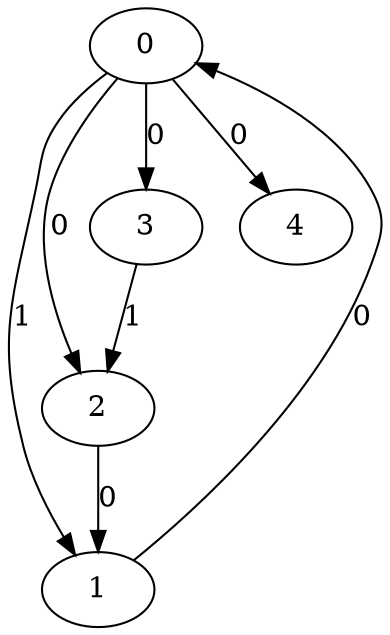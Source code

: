 // Source:136 Canonical: -1 1 0 0 0 0 -1 -1 -1 -1 -1 0 -1 -1 -1 -1 -1 1 -1 -1 -1 -1 -1 -1 -1
digraph HRA_from_136_graph_000 {
  0 -> 1 [label="1"];
  0 -> 2 [label="0"];
  0 -> 3 [label="0"];
  1 -> 0 [label="0"];
  2 -> 1 [label="0"];
  3 -> 2 [label="1"];
  0 -> 4 [label="0"];
}

// Source:136 Canonical: -1 1 0 0 0 0 -1 -1 -1 -1 -1 0 -1 -1 -1 -1 -1 1 -1 -1 0 -1 -1 -1 -1
digraph HRA_from_136_graph_001 {
  0 -> 1 [label="1"];
  0 -> 2 [label="0"];
  0 -> 3 [label="0"];
  1 -> 0 [label="0"];
  2 -> 1 [label="0"];
  3 -> 2 [label="1"];
  0 -> 4 [label="0"];
  4 -> 0 [label="0"];
}

// Source:136 Canonical: -1 1 0 0 -1 0 -1 -1 -1 0 -1 0 -1 -1 -1 -1 -1 1 -1 -1 -1 -1 -1 -1 -1
digraph HRA_from_136_graph_002 {
  0 -> 1 [label="1"];
  0 -> 2 [label="0"];
  0 -> 3 [label="0"];
  1 -> 0 [label="0"];
  2 -> 1 [label="0"];
  3 -> 2 [label="1"];
  1 -> 4 [label="0"];
}

// Source:136 Canonical: -1 1 0 0 0 0 -1 -1 -1 0 -1 0 -1 -1 -1 -1 -1 1 -1 -1 -1 -1 -1 -1 -1
digraph HRA_from_136_graph_003 {
  0 -> 1 [label="1"];
  0 -> 2 [label="0"];
  0 -> 3 [label="0"];
  1 -> 0 [label="0"];
  2 -> 1 [label="0"];
  3 -> 2 [label="1"];
  0 -> 4 [label="0"];
  1 -> 4 [label="0"];
}

// Source:136 Canonical: -1 1 0 0 -1 0 -1 -1 -1 0 -1 0 -1 -1 -1 -1 -1 1 -1 -1 0 -1 -1 -1 -1
digraph HRA_from_136_graph_004 {
  0 -> 1 [label="1"];
  0 -> 2 [label="0"];
  0 -> 3 [label="0"];
  1 -> 0 [label="0"];
  2 -> 1 [label="0"];
  3 -> 2 [label="1"];
  4 -> 0 [label="0"];
  1 -> 4 [label="0"];
}

// Source:136 Canonical: -1 1 0 0 0 0 -1 -1 -1 0 -1 0 -1 -1 -1 -1 -1 1 -1 -1 0 -1 -1 -1 -1
digraph HRA_from_136_graph_005 {
  0 -> 1 [label="1"];
  0 -> 2 [label="0"];
  0 -> 3 [label="0"];
  1 -> 0 [label="0"];
  2 -> 1 [label="0"];
  3 -> 2 [label="1"];
  0 -> 4 [label="0"];
  4 -> 0 [label="0"];
  1 -> 4 [label="0"];
}

// Source:136 Canonical: -1 1 0 0 0 0 -1 -1 -1 -1 -1 0 -1 -1 -1 -1 -1 1 -1 -1 -1 0 -1 -1 -1
digraph HRA_from_136_graph_006 {
  0 -> 1 [label="1"];
  0 -> 2 [label="0"];
  0 -> 3 [label="0"];
  1 -> 0 [label="0"];
  2 -> 1 [label="0"];
  3 -> 2 [label="1"];
  0 -> 4 [label="0"];
  4 -> 1 [label="0"];
}

// Source:136 Canonical: -1 1 0 0 0 0 -1 -1 -1 -1 -1 0 -1 -1 -1 -1 -1 1 -1 -1 0 0 -1 -1 -1
digraph HRA_from_136_graph_007 {
  0 -> 1 [label="1"];
  0 -> 2 [label="0"];
  0 -> 3 [label="0"];
  1 -> 0 [label="0"];
  2 -> 1 [label="0"];
  3 -> 2 [label="1"];
  0 -> 4 [label="0"];
  4 -> 0 [label="0"];
  4 -> 1 [label="0"];
}

// Source:136 Canonical: -1 1 0 0 -1 0 -1 -1 -1 0 -1 0 -1 -1 -1 -1 -1 1 -1 -1 -1 0 -1 -1 -1
digraph HRA_from_136_graph_008 {
  0 -> 1 [label="1"];
  0 -> 2 [label="0"];
  0 -> 3 [label="0"];
  1 -> 0 [label="0"];
  2 -> 1 [label="0"];
  3 -> 2 [label="1"];
  1 -> 4 [label="0"];
  4 -> 1 [label="0"];
}

// Source:136 Canonical: -1 1 0 0 0 0 -1 -1 -1 0 -1 0 -1 -1 -1 -1 -1 1 -1 -1 -1 0 -1 -1 -1
digraph HRA_from_136_graph_009 {
  0 -> 1 [label="1"];
  0 -> 2 [label="0"];
  0 -> 3 [label="0"];
  1 -> 0 [label="0"];
  2 -> 1 [label="0"];
  3 -> 2 [label="1"];
  0 -> 4 [label="0"];
  1 -> 4 [label="0"];
  4 -> 1 [label="0"];
}

// Source:136 Canonical: -1 1 0 0 -1 0 -1 -1 -1 0 -1 0 -1 -1 -1 -1 -1 1 -1 -1 0 0 -1 -1 -1
digraph HRA_from_136_graph_010 {
  0 -> 1 [label="1"];
  0 -> 2 [label="0"];
  0 -> 3 [label="0"];
  1 -> 0 [label="0"];
  2 -> 1 [label="0"];
  3 -> 2 [label="1"];
  4 -> 0 [label="0"];
  1 -> 4 [label="0"];
  4 -> 1 [label="0"];
}

// Source:136 Canonical: -1 1 0 0 0 0 -1 -1 -1 0 -1 0 -1 -1 -1 -1 -1 1 -1 -1 0 0 -1 -1 -1
digraph HRA_from_136_graph_011 {
  0 -> 1 [label="1"];
  0 -> 2 [label="0"];
  0 -> 3 [label="0"];
  1 -> 0 [label="0"];
  2 -> 1 [label="0"];
  3 -> 2 [label="1"];
  0 -> 4 [label="0"];
  4 -> 0 [label="0"];
  1 -> 4 [label="0"];
  4 -> 1 [label="0"];
}

// Source:136 Canonical: -1 1 0 0 -1 0 -1 -1 -1 -1 -1 0 -1 -1 0 -1 -1 1 -1 -1 -1 -1 -1 -1 -1
digraph HRA_from_136_graph_012 {
  0 -> 1 [label="1"];
  0 -> 2 [label="0"];
  0 -> 3 [label="0"];
  1 -> 0 [label="0"];
  2 -> 1 [label="0"];
  3 -> 2 [label="1"];
  2 -> 4 [label="0"];
}

// Source:136 Canonical: -1 1 0 0 0 0 -1 -1 -1 -1 -1 0 -1 -1 0 -1 -1 1 -1 -1 -1 -1 -1 -1 -1
digraph HRA_from_136_graph_013 {
  0 -> 1 [label="1"];
  0 -> 2 [label="0"];
  0 -> 3 [label="0"];
  1 -> 0 [label="0"];
  2 -> 1 [label="0"];
  3 -> 2 [label="1"];
  0 -> 4 [label="0"];
  2 -> 4 [label="0"];
}

// Source:136 Canonical: -1 1 0 0 -1 0 -1 -1 -1 -1 -1 0 -1 -1 0 -1 -1 1 -1 -1 0 -1 -1 -1 -1
digraph HRA_from_136_graph_014 {
  0 -> 1 [label="1"];
  0 -> 2 [label="0"];
  0 -> 3 [label="0"];
  1 -> 0 [label="0"];
  2 -> 1 [label="0"];
  3 -> 2 [label="1"];
  4 -> 0 [label="0"];
  2 -> 4 [label="0"];
}

// Source:136 Canonical: -1 1 0 0 0 0 -1 -1 -1 -1 -1 0 -1 -1 0 -1 -1 1 -1 -1 0 -1 -1 -1 -1
digraph HRA_from_136_graph_015 {
  0 -> 1 [label="1"];
  0 -> 2 [label="0"];
  0 -> 3 [label="0"];
  1 -> 0 [label="0"];
  2 -> 1 [label="0"];
  3 -> 2 [label="1"];
  0 -> 4 [label="0"];
  4 -> 0 [label="0"];
  2 -> 4 [label="0"];
}

// Source:136 Canonical: -1 1 0 0 -1 0 -1 -1 -1 0 -1 0 -1 -1 0 -1 -1 1 -1 -1 -1 -1 -1 -1 -1
digraph HRA_from_136_graph_016 {
  0 -> 1 [label="1"];
  0 -> 2 [label="0"];
  0 -> 3 [label="0"];
  1 -> 0 [label="0"];
  2 -> 1 [label="0"];
  3 -> 2 [label="1"];
  1 -> 4 [label="0"];
  2 -> 4 [label="0"];
}

// Source:136 Canonical: -1 1 0 0 0 0 -1 -1 -1 0 -1 0 -1 -1 0 -1 -1 1 -1 -1 -1 -1 -1 -1 -1
digraph HRA_from_136_graph_017 {
  0 -> 1 [label="1"];
  0 -> 2 [label="0"];
  0 -> 3 [label="0"];
  1 -> 0 [label="0"];
  2 -> 1 [label="0"];
  3 -> 2 [label="1"];
  0 -> 4 [label="0"];
  1 -> 4 [label="0"];
  2 -> 4 [label="0"];
}

// Source:136 Canonical: -1 1 0 0 -1 0 -1 -1 -1 0 -1 0 -1 -1 0 -1 -1 1 -1 -1 0 -1 -1 -1 -1
digraph HRA_from_136_graph_018 {
  0 -> 1 [label="1"];
  0 -> 2 [label="0"];
  0 -> 3 [label="0"];
  1 -> 0 [label="0"];
  2 -> 1 [label="0"];
  3 -> 2 [label="1"];
  4 -> 0 [label="0"];
  1 -> 4 [label="0"];
  2 -> 4 [label="0"];
}

// Source:136 Canonical: -1 1 0 0 0 0 -1 -1 -1 0 -1 0 -1 -1 0 -1 -1 1 -1 -1 0 -1 -1 -1 -1
digraph HRA_from_136_graph_019 {
  0 -> 1 [label="1"];
  0 -> 2 [label="0"];
  0 -> 3 [label="0"];
  1 -> 0 [label="0"];
  2 -> 1 [label="0"];
  3 -> 2 [label="1"];
  0 -> 4 [label="0"];
  4 -> 0 [label="0"];
  1 -> 4 [label="0"];
  2 -> 4 [label="0"];
}

// Source:136 Canonical: -1 1 0 0 -1 0 -1 -1 -1 -1 -1 0 -1 -1 0 -1 -1 1 -1 -1 -1 0 -1 -1 -1
digraph HRA_from_136_graph_020 {
  0 -> 1 [label="1"];
  0 -> 2 [label="0"];
  0 -> 3 [label="0"];
  1 -> 0 [label="0"];
  2 -> 1 [label="0"];
  3 -> 2 [label="1"];
  4 -> 1 [label="0"];
  2 -> 4 [label="0"];
}

// Source:136 Canonical: -1 1 0 0 0 0 -1 -1 -1 -1 -1 0 -1 -1 0 -1 -1 1 -1 -1 -1 0 -1 -1 -1
digraph HRA_from_136_graph_021 {
  0 -> 1 [label="1"];
  0 -> 2 [label="0"];
  0 -> 3 [label="0"];
  1 -> 0 [label="0"];
  2 -> 1 [label="0"];
  3 -> 2 [label="1"];
  0 -> 4 [label="0"];
  4 -> 1 [label="0"];
  2 -> 4 [label="0"];
}

// Source:136 Canonical: -1 1 0 0 -1 0 -1 -1 -1 -1 -1 0 -1 -1 0 -1 -1 1 -1 -1 0 0 -1 -1 -1
digraph HRA_from_136_graph_022 {
  0 -> 1 [label="1"];
  0 -> 2 [label="0"];
  0 -> 3 [label="0"];
  1 -> 0 [label="0"];
  2 -> 1 [label="0"];
  3 -> 2 [label="1"];
  4 -> 0 [label="0"];
  4 -> 1 [label="0"];
  2 -> 4 [label="0"];
}

// Source:136 Canonical: -1 1 0 0 0 0 -1 -1 -1 -1 -1 0 -1 -1 0 -1 -1 1 -1 -1 0 0 -1 -1 -1
digraph HRA_from_136_graph_023 {
  0 -> 1 [label="1"];
  0 -> 2 [label="0"];
  0 -> 3 [label="0"];
  1 -> 0 [label="0"];
  2 -> 1 [label="0"];
  3 -> 2 [label="1"];
  0 -> 4 [label="0"];
  4 -> 0 [label="0"];
  4 -> 1 [label="0"];
  2 -> 4 [label="0"];
}

// Source:136 Canonical: -1 1 0 0 -1 0 -1 -1 -1 0 -1 0 -1 -1 0 -1 -1 1 -1 -1 -1 0 -1 -1 -1
digraph HRA_from_136_graph_024 {
  0 -> 1 [label="1"];
  0 -> 2 [label="0"];
  0 -> 3 [label="0"];
  1 -> 0 [label="0"];
  2 -> 1 [label="0"];
  3 -> 2 [label="1"];
  1 -> 4 [label="0"];
  4 -> 1 [label="0"];
  2 -> 4 [label="0"];
}

// Source:136 Canonical: -1 1 0 0 0 0 -1 -1 -1 0 -1 0 -1 -1 0 -1 -1 1 -1 -1 -1 0 -1 -1 -1
digraph HRA_from_136_graph_025 {
  0 -> 1 [label="1"];
  0 -> 2 [label="0"];
  0 -> 3 [label="0"];
  1 -> 0 [label="0"];
  2 -> 1 [label="0"];
  3 -> 2 [label="1"];
  0 -> 4 [label="0"];
  1 -> 4 [label="0"];
  4 -> 1 [label="0"];
  2 -> 4 [label="0"];
}

// Source:136 Canonical: -1 1 0 0 -1 0 -1 -1 -1 0 -1 0 -1 -1 0 -1 -1 1 -1 -1 0 0 -1 -1 -1
digraph HRA_from_136_graph_026 {
  0 -> 1 [label="1"];
  0 -> 2 [label="0"];
  0 -> 3 [label="0"];
  1 -> 0 [label="0"];
  2 -> 1 [label="0"];
  3 -> 2 [label="1"];
  4 -> 0 [label="0"];
  1 -> 4 [label="0"];
  4 -> 1 [label="0"];
  2 -> 4 [label="0"];
}

// Source:136 Canonical: -1 1 0 0 0 0 -1 -1 -1 0 -1 0 -1 -1 0 -1 -1 1 -1 -1 0 0 -1 -1 -1
digraph HRA_from_136_graph_027 {
  0 -> 1 [label="1"];
  0 -> 2 [label="0"];
  0 -> 3 [label="0"];
  1 -> 0 [label="0"];
  2 -> 1 [label="0"];
  3 -> 2 [label="1"];
  0 -> 4 [label="0"];
  4 -> 0 [label="0"];
  1 -> 4 [label="0"];
  4 -> 1 [label="0"];
  2 -> 4 [label="0"];
}

// Source:136 Canonical: -1 1 0 0 0 0 -1 -1 -1 -1 -1 0 -1 -1 -1 -1 -1 1 -1 -1 -1 -1 0 -1 -1
digraph HRA_from_136_graph_028 {
  0 -> 1 [label="1"];
  0 -> 2 [label="0"];
  0 -> 3 [label="0"];
  1 -> 0 [label="0"];
  2 -> 1 [label="0"];
  3 -> 2 [label="1"];
  0 -> 4 [label="0"];
  4 -> 2 [label="0"];
}

// Source:136 Canonical: -1 1 0 0 0 0 -1 -1 -1 -1 -1 0 -1 -1 -1 -1 -1 1 -1 -1 0 -1 0 -1 -1
digraph HRA_from_136_graph_029 {
  0 -> 1 [label="1"];
  0 -> 2 [label="0"];
  0 -> 3 [label="0"];
  1 -> 0 [label="0"];
  2 -> 1 [label="0"];
  3 -> 2 [label="1"];
  0 -> 4 [label="0"];
  4 -> 0 [label="0"];
  4 -> 2 [label="0"];
}

// Source:136 Canonical: -1 1 0 0 -1 0 -1 -1 -1 0 -1 0 -1 -1 -1 -1 -1 1 -1 -1 -1 -1 0 -1 -1
digraph HRA_from_136_graph_030 {
  0 -> 1 [label="1"];
  0 -> 2 [label="0"];
  0 -> 3 [label="0"];
  1 -> 0 [label="0"];
  2 -> 1 [label="0"];
  3 -> 2 [label="1"];
  1 -> 4 [label="0"];
  4 -> 2 [label="0"];
}

// Source:136 Canonical: -1 1 0 0 0 0 -1 -1 -1 0 -1 0 -1 -1 -1 -1 -1 1 -1 -1 -1 -1 0 -1 -1
digraph HRA_from_136_graph_031 {
  0 -> 1 [label="1"];
  0 -> 2 [label="0"];
  0 -> 3 [label="0"];
  1 -> 0 [label="0"];
  2 -> 1 [label="0"];
  3 -> 2 [label="1"];
  0 -> 4 [label="0"];
  1 -> 4 [label="0"];
  4 -> 2 [label="0"];
}

// Source:136 Canonical: -1 1 0 0 -1 0 -1 -1 -1 0 -1 0 -1 -1 -1 -1 -1 1 -1 -1 0 -1 0 -1 -1
digraph HRA_from_136_graph_032 {
  0 -> 1 [label="1"];
  0 -> 2 [label="0"];
  0 -> 3 [label="0"];
  1 -> 0 [label="0"];
  2 -> 1 [label="0"];
  3 -> 2 [label="1"];
  4 -> 0 [label="0"];
  1 -> 4 [label="0"];
  4 -> 2 [label="0"];
}

// Source:136 Canonical: -1 1 0 0 0 0 -1 -1 -1 0 -1 0 -1 -1 -1 -1 -1 1 -1 -1 0 -1 0 -1 -1
digraph HRA_from_136_graph_033 {
  0 -> 1 [label="1"];
  0 -> 2 [label="0"];
  0 -> 3 [label="0"];
  1 -> 0 [label="0"];
  2 -> 1 [label="0"];
  3 -> 2 [label="1"];
  0 -> 4 [label="0"];
  4 -> 0 [label="0"];
  1 -> 4 [label="0"];
  4 -> 2 [label="0"];
}

// Source:136 Canonical: -1 1 0 0 0 0 -1 -1 -1 -1 -1 0 -1 -1 -1 -1 -1 1 -1 -1 -1 0 0 -1 -1
digraph HRA_from_136_graph_034 {
  0 -> 1 [label="1"];
  0 -> 2 [label="0"];
  0 -> 3 [label="0"];
  1 -> 0 [label="0"];
  2 -> 1 [label="0"];
  3 -> 2 [label="1"];
  0 -> 4 [label="0"];
  4 -> 1 [label="0"];
  4 -> 2 [label="0"];
}

// Source:136 Canonical: -1 1 0 0 0 0 -1 -1 -1 -1 -1 0 -1 -1 -1 -1 -1 1 -1 -1 0 0 0 -1 -1
digraph HRA_from_136_graph_035 {
  0 -> 1 [label="1"];
  0 -> 2 [label="0"];
  0 -> 3 [label="0"];
  1 -> 0 [label="0"];
  2 -> 1 [label="0"];
  3 -> 2 [label="1"];
  0 -> 4 [label="0"];
  4 -> 0 [label="0"];
  4 -> 1 [label="0"];
  4 -> 2 [label="0"];
}

// Source:136 Canonical: -1 1 0 0 -1 0 -1 -1 -1 0 -1 0 -1 -1 -1 -1 -1 1 -1 -1 -1 0 0 -1 -1
digraph HRA_from_136_graph_036 {
  0 -> 1 [label="1"];
  0 -> 2 [label="0"];
  0 -> 3 [label="0"];
  1 -> 0 [label="0"];
  2 -> 1 [label="0"];
  3 -> 2 [label="1"];
  1 -> 4 [label="0"];
  4 -> 1 [label="0"];
  4 -> 2 [label="0"];
}

// Source:136 Canonical: -1 1 0 0 0 0 -1 -1 -1 0 -1 0 -1 -1 -1 -1 -1 1 -1 -1 -1 0 0 -1 -1
digraph HRA_from_136_graph_037 {
  0 -> 1 [label="1"];
  0 -> 2 [label="0"];
  0 -> 3 [label="0"];
  1 -> 0 [label="0"];
  2 -> 1 [label="0"];
  3 -> 2 [label="1"];
  0 -> 4 [label="0"];
  1 -> 4 [label="0"];
  4 -> 1 [label="0"];
  4 -> 2 [label="0"];
}

// Source:136 Canonical: -1 1 0 0 -1 0 -1 -1 -1 0 -1 0 -1 -1 -1 -1 -1 1 -1 -1 0 0 0 -1 -1
digraph HRA_from_136_graph_038 {
  0 -> 1 [label="1"];
  0 -> 2 [label="0"];
  0 -> 3 [label="0"];
  1 -> 0 [label="0"];
  2 -> 1 [label="0"];
  3 -> 2 [label="1"];
  4 -> 0 [label="0"];
  1 -> 4 [label="0"];
  4 -> 1 [label="0"];
  4 -> 2 [label="0"];
}

// Source:136 Canonical: -1 1 0 0 0 0 -1 -1 -1 0 -1 0 -1 -1 -1 -1 -1 1 -1 -1 0 0 0 -1 -1
digraph HRA_from_136_graph_039 {
  0 -> 1 [label="1"];
  0 -> 2 [label="0"];
  0 -> 3 [label="0"];
  1 -> 0 [label="0"];
  2 -> 1 [label="0"];
  3 -> 2 [label="1"];
  0 -> 4 [label="0"];
  4 -> 0 [label="0"];
  1 -> 4 [label="0"];
  4 -> 1 [label="0"];
  4 -> 2 [label="0"];
}

// Source:136 Canonical: -1 1 0 0 -1 0 -1 -1 -1 -1 -1 0 -1 -1 0 -1 -1 1 -1 -1 -1 -1 0 -1 -1
digraph HRA_from_136_graph_040 {
  0 -> 1 [label="1"];
  0 -> 2 [label="0"];
  0 -> 3 [label="0"];
  1 -> 0 [label="0"];
  2 -> 1 [label="0"];
  3 -> 2 [label="1"];
  2 -> 4 [label="0"];
  4 -> 2 [label="0"];
}

// Source:136 Canonical: -1 1 0 0 0 0 -1 -1 -1 -1 -1 0 -1 -1 0 -1 -1 1 -1 -1 -1 -1 0 -1 -1
digraph HRA_from_136_graph_041 {
  0 -> 1 [label="1"];
  0 -> 2 [label="0"];
  0 -> 3 [label="0"];
  1 -> 0 [label="0"];
  2 -> 1 [label="0"];
  3 -> 2 [label="1"];
  0 -> 4 [label="0"];
  2 -> 4 [label="0"];
  4 -> 2 [label="0"];
}

// Source:136 Canonical: -1 1 0 0 -1 0 -1 -1 -1 -1 -1 0 -1 -1 0 -1 -1 1 -1 -1 0 -1 0 -1 -1
digraph HRA_from_136_graph_042 {
  0 -> 1 [label="1"];
  0 -> 2 [label="0"];
  0 -> 3 [label="0"];
  1 -> 0 [label="0"];
  2 -> 1 [label="0"];
  3 -> 2 [label="1"];
  4 -> 0 [label="0"];
  2 -> 4 [label="0"];
  4 -> 2 [label="0"];
}

// Source:136 Canonical: -1 1 0 0 0 0 -1 -1 -1 -1 -1 0 -1 -1 0 -1 -1 1 -1 -1 0 -1 0 -1 -1
digraph HRA_from_136_graph_043 {
  0 -> 1 [label="1"];
  0 -> 2 [label="0"];
  0 -> 3 [label="0"];
  1 -> 0 [label="0"];
  2 -> 1 [label="0"];
  3 -> 2 [label="1"];
  0 -> 4 [label="0"];
  4 -> 0 [label="0"];
  2 -> 4 [label="0"];
  4 -> 2 [label="0"];
}

// Source:136 Canonical: -1 1 0 0 -1 0 -1 -1 -1 0 -1 0 -1 -1 0 -1 -1 1 -1 -1 -1 -1 0 -1 -1
digraph HRA_from_136_graph_044 {
  0 -> 1 [label="1"];
  0 -> 2 [label="0"];
  0 -> 3 [label="0"];
  1 -> 0 [label="0"];
  2 -> 1 [label="0"];
  3 -> 2 [label="1"];
  1 -> 4 [label="0"];
  2 -> 4 [label="0"];
  4 -> 2 [label="0"];
}

// Source:136 Canonical: -1 1 0 0 0 0 -1 -1 -1 0 -1 0 -1 -1 0 -1 -1 1 -1 -1 -1 -1 0 -1 -1
digraph HRA_from_136_graph_045 {
  0 -> 1 [label="1"];
  0 -> 2 [label="0"];
  0 -> 3 [label="0"];
  1 -> 0 [label="0"];
  2 -> 1 [label="0"];
  3 -> 2 [label="1"];
  0 -> 4 [label="0"];
  1 -> 4 [label="0"];
  2 -> 4 [label="0"];
  4 -> 2 [label="0"];
}

// Source:136 Canonical: -1 1 0 0 -1 0 -1 -1 -1 0 -1 0 -1 -1 0 -1 -1 1 -1 -1 0 -1 0 -1 -1
digraph HRA_from_136_graph_046 {
  0 -> 1 [label="1"];
  0 -> 2 [label="0"];
  0 -> 3 [label="0"];
  1 -> 0 [label="0"];
  2 -> 1 [label="0"];
  3 -> 2 [label="1"];
  4 -> 0 [label="0"];
  1 -> 4 [label="0"];
  2 -> 4 [label="0"];
  4 -> 2 [label="0"];
}

// Source:136 Canonical: -1 1 0 0 0 0 -1 -1 -1 0 -1 0 -1 -1 0 -1 -1 1 -1 -1 0 -1 0 -1 -1
digraph HRA_from_136_graph_047 {
  0 -> 1 [label="1"];
  0 -> 2 [label="0"];
  0 -> 3 [label="0"];
  1 -> 0 [label="0"];
  2 -> 1 [label="0"];
  3 -> 2 [label="1"];
  0 -> 4 [label="0"];
  4 -> 0 [label="0"];
  1 -> 4 [label="0"];
  2 -> 4 [label="0"];
  4 -> 2 [label="0"];
}

// Source:136 Canonical: -1 1 0 0 -1 0 -1 -1 -1 -1 -1 0 -1 -1 0 -1 -1 1 -1 -1 -1 0 0 -1 -1
digraph HRA_from_136_graph_048 {
  0 -> 1 [label="1"];
  0 -> 2 [label="0"];
  0 -> 3 [label="0"];
  1 -> 0 [label="0"];
  2 -> 1 [label="0"];
  3 -> 2 [label="1"];
  4 -> 1 [label="0"];
  2 -> 4 [label="0"];
  4 -> 2 [label="0"];
}

// Source:136 Canonical: -1 1 0 0 0 0 -1 -1 -1 -1 -1 0 -1 -1 0 -1 -1 1 -1 -1 -1 0 0 -1 -1
digraph HRA_from_136_graph_049 {
  0 -> 1 [label="1"];
  0 -> 2 [label="0"];
  0 -> 3 [label="0"];
  1 -> 0 [label="0"];
  2 -> 1 [label="0"];
  3 -> 2 [label="1"];
  0 -> 4 [label="0"];
  4 -> 1 [label="0"];
  2 -> 4 [label="0"];
  4 -> 2 [label="0"];
}

// Source:136 Canonical: -1 1 0 0 -1 0 -1 -1 -1 -1 -1 0 -1 -1 0 -1 -1 1 -1 -1 0 0 0 -1 -1
digraph HRA_from_136_graph_050 {
  0 -> 1 [label="1"];
  0 -> 2 [label="0"];
  0 -> 3 [label="0"];
  1 -> 0 [label="0"];
  2 -> 1 [label="0"];
  3 -> 2 [label="1"];
  4 -> 0 [label="0"];
  4 -> 1 [label="0"];
  2 -> 4 [label="0"];
  4 -> 2 [label="0"];
}

// Source:136 Canonical: -1 1 0 0 0 0 -1 -1 -1 -1 -1 0 -1 -1 0 -1 -1 1 -1 -1 0 0 0 -1 -1
digraph HRA_from_136_graph_051 {
  0 -> 1 [label="1"];
  0 -> 2 [label="0"];
  0 -> 3 [label="0"];
  1 -> 0 [label="0"];
  2 -> 1 [label="0"];
  3 -> 2 [label="1"];
  0 -> 4 [label="0"];
  4 -> 0 [label="0"];
  4 -> 1 [label="0"];
  2 -> 4 [label="0"];
  4 -> 2 [label="0"];
}

// Source:136 Canonical: -1 1 0 0 -1 0 -1 -1 -1 0 -1 0 -1 -1 0 -1 -1 1 -1 -1 -1 0 0 -1 -1
digraph HRA_from_136_graph_052 {
  0 -> 1 [label="1"];
  0 -> 2 [label="0"];
  0 -> 3 [label="0"];
  1 -> 0 [label="0"];
  2 -> 1 [label="0"];
  3 -> 2 [label="1"];
  1 -> 4 [label="0"];
  4 -> 1 [label="0"];
  2 -> 4 [label="0"];
  4 -> 2 [label="0"];
}

// Source:136 Canonical: -1 1 0 0 0 0 -1 -1 -1 0 -1 0 -1 -1 0 -1 -1 1 -1 -1 -1 0 0 -1 -1
digraph HRA_from_136_graph_053 {
  0 -> 1 [label="1"];
  0 -> 2 [label="0"];
  0 -> 3 [label="0"];
  1 -> 0 [label="0"];
  2 -> 1 [label="0"];
  3 -> 2 [label="1"];
  0 -> 4 [label="0"];
  1 -> 4 [label="0"];
  4 -> 1 [label="0"];
  2 -> 4 [label="0"];
  4 -> 2 [label="0"];
}

// Source:136 Canonical: -1 1 0 0 -1 0 -1 -1 -1 0 -1 0 -1 -1 0 -1 -1 1 -1 -1 0 0 0 -1 -1
digraph HRA_from_136_graph_054 {
  0 -> 1 [label="1"];
  0 -> 2 [label="0"];
  0 -> 3 [label="0"];
  1 -> 0 [label="0"];
  2 -> 1 [label="0"];
  3 -> 2 [label="1"];
  4 -> 0 [label="0"];
  1 -> 4 [label="0"];
  4 -> 1 [label="0"];
  2 -> 4 [label="0"];
  4 -> 2 [label="0"];
}

// Source:136 Canonical: -1 1 0 0 0 0 -1 -1 -1 0 -1 0 -1 -1 0 -1 -1 1 -1 -1 0 0 0 -1 -1
digraph HRA_from_136_graph_055 {
  0 -> 1 [label="1"];
  0 -> 2 [label="0"];
  0 -> 3 [label="0"];
  1 -> 0 [label="0"];
  2 -> 1 [label="0"];
  3 -> 2 [label="1"];
  0 -> 4 [label="0"];
  4 -> 0 [label="0"];
  1 -> 4 [label="0"];
  4 -> 1 [label="0"];
  2 -> 4 [label="0"];
  4 -> 2 [label="0"];
}

// Source:136 Canonical: -1 1 0 0 -1 0 -1 -1 -1 -1 -1 0 -1 -1 -1 -1 -1 1 -1 0 -1 -1 -1 -1 -1
digraph HRA_from_136_graph_056 {
  0 -> 1 [label="1"];
  0 -> 2 [label="0"];
  0 -> 3 [label="0"];
  1 -> 0 [label="0"];
  2 -> 1 [label="0"];
  3 -> 2 [label="1"];
  3 -> 4 [label="0"];
}

// Source:136 Canonical: -1 1 0 0 0 0 -1 -1 -1 -1 -1 0 -1 -1 -1 -1 -1 1 -1 0 -1 -1 -1 -1 -1
digraph HRA_from_136_graph_057 {
  0 -> 1 [label="1"];
  0 -> 2 [label="0"];
  0 -> 3 [label="0"];
  1 -> 0 [label="0"];
  2 -> 1 [label="0"];
  3 -> 2 [label="1"];
  0 -> 4 [label="0"];
  3 -> 4 [label="0"];
}

// Source:136 Canonical: -1 1 0 0 -1 0 -1 -1 -1 -1 -1 0 -1 -1 -1 -1 -1 1 -1 0 0 -1 -1 -1 -1
digraph HRA_from_136_graph_058 {
  0 -> 1 [label="1"];
  0 -> 2 [label="0"];
  0 -> 3 [label="0"];
  1 -> 0 [label="0"];
  2 -> 1 [label="0"];
  3 -> 2 [label="1"];
  4 -> 0 [label="0"];
  3 -> 4 [label="0"];
}

// Source:136 Canonical: -1 1 0 0 0 0 -1 -1 -1 -1 -1 0 -1 -1 -1 -1 -1 1 -1 0 0 -1 -1 -1 -1
digraph HRA_from_136_graph_059 {
  0 -> 1 [label="1"];
  0 -> 2 [label="0"];
  0 -> 3 [label="0"];
  1 -> 0 [label="0"];
  2 -> 1 [label="0"];
  3 -> 2 [label="1"];
  0 -> 4 [label="0"];
  4 -> 0 [label="0"];
  3 -> 4 [label="0"];
}

// Source:136 Canonical: -1 1 0 0 -1 0 -1 -1 -1 0 -1 0 -1 -1 -1 -1 -1 1 -1 0 -1 -1 -1 -1 -1
digraph HRA_from_136_graph_060 {
  0 -> 1 [label="1"];
  0 -> 2 [label="0"];
  0 -> 3 [label="0"];
  1 -> 0 [label="0"];
  2 -> 1 [label="0"];
  3 -> 2 [label="1"];
  1 -> 4 [label="0"];
  3 -> 4 [label="0"];
}

// Source:136 Canonical: -1 1 0 0 0 0 -1 -1 -1 0 -1 0 -1 -1 -1 -1 -1 1 -1 0 -1 -1 -1 -1 -1
digraph HRA_from_136_graph_061 {
  0 -> 1 [label="1"];
  0 -> 2 [label="0"];
  0 -> 3 [label="0"];
  1 -> 0 [label="0"];
  2 -> 1 [label="0"];
  3 -> 2 [label="1"];
  0 -> 4 [label="0"];
  1 -> 4 [label="0"];
  3 -> 4 [label="0"];
}

// Source:136 Canonical: -1 1 0 0 -1 0 -1 -1 -1 0 -1 0 -1 -1 -1 -1 -1 1 -1 0 0 -1 -1 -1 -1
digraph HRA_from_136_graph_062 {
  0 -> 1 [label="1"];
  0 -> 2 [label="0"];
  0 -> 3 [label="0"];
  1 -> 0 [label="0"];
  2 -> 1 [label="0"];
  3 -> 2 [label="1"];
  4 -> 0 [label="0"];
  1 -> 4 [label="0"];
  3 -> 4 [label="0"];
}

// Source:136 Canonical: -1 1 0 0 0 0 -1 -1 -1 0 -1 0 -1 -1 -1 -1 -1 1 -1 0 0 -1 -1 -1 -1
digraph HRA_from_136_graph_063 {
  0 -> 1 [label="1"];
  0 -> 2 [label="0"];
  0 -> 3 [label="0"];
  1 -> 0 [label="0"];
  2 -> 1 [label="0"];
  3 -> 2 [label="1"];
  0 -> 4 [label="0"];
  4 -> 0 [label="0"];
  1 -> 4 [label="0"];
  3 -> 4 [label="0"];
}

// Source:136 Canonical: -1 1 0 0 -1 0 -1 -1 -1 -1 -1 0 -1 -1 -1 -1 -1 1 -1 0 -1 0 -1 -1 -1
digraph HRA_from_136_graph_064 {
  0 -> 1 [label="1"];
  0 -> 2 [label="0"];
  0 -> 3 [label="0"];
  1 -> 0 [label="0"];
  2 -> 1 [label="0"];
  3 -> 2 [label="1"];
  4 -> 1 [label="0"];
  3 -> 4 [label="0"];
}

// Source:136 Canonical: -1 1 0 0 0 0 -1 -1 -1 -1 -1 0 -1 -1 -1 -1 -1 1 -1 0 -1 0 -1 -1 -1
digraph HRA_from_136_graph_065 {
  0 -> 1 [label="1"];
  0 -> 2 [label="0"];
  0 -> 3 [label="0"];
  1 -> 0 [label="0"];
  2 -> 1 [label="0"];
  3 -> 2 [label="1"];
  0 -> 4 [label="0"];
  4 -> 1 [label="0"];
  3 -> 4 [label="0"];
}

// Source:136 Canonical: -1 1 0 0 -1 0 -1 -1 -1 -1 -1 0 -1 -1 -1 -1 -1 1 -1 0 0 0 -1 -1 -1
digraph HRA_from_136_graph_066 {
  0 -> 1 [label="1"];
  0 -> 2 [label="0"];
  0 -> 3 [label="0"];
  1 -> 0 [label="0"];
  2 -> 1 [label="0"];
  3 -> 2 [label="1"];
  4 -> 0 [label="0"];
  4 -> 1 [label="0"];
  3 -> 4 [label="0"];
}

// Source:136 Canonical: -1 1 0 0 0 0 -1 -1 -1 -1 -1 0 -1 -1 -1 -1 -1 1 -1 0 0 0 -1 -1 -1
digraph HRA_from_136_graph_067 {
  0 -> 1 [label="1"];
  0 -> 2 [label="0"];
  0 -> 3 [label="0"];
  1 -> 0 [label="0"];
  2 -> 1 [label="0"];
  3 -> 2 [label="1"];
  0 -> 4 [label="0"];
  4 -> 0 [label="0"];
  4 -> 1 [label="0"];
  3 -> 4 [label="0"];
}

// Source:136 Canonical: -1 1 0 0 -1 0 -1 -1 -1 0 -1 0 -1 -1 -1 -1 -1 1 -1 0 -1 0 -1 -1 -1
digraph HRA_from_136_graph_068 {
  0 -> 1 [label="1"];
  0 -> 2 [label="0"];
  0 -> 3 [label="0"];
  1 -> 0 [label="0"];
  2 -> 1 [label="0"];
  3 -> 2 [label="1"];
  1 -> 4 [label="0"];
  4 -> 1 [label="0"];
  3 -> 4 [label="0"];
}

// Source:136 Canonical: -1 1 0 0 0 0 -1 -1 -1 0 -1 0 -1 -1 -1 -1 -1 1 -1 0 -1 0 -1 -1 -1
digraph HRA_from_136_graph_069 {
  0 -> 1 [label="1"];
  0 -> 2 [label="0"];
  0 -> 3 [label="0"];
  1 -> 0 [label="0"];
  2 -> 1 [label="0"];
  3 -> 2 [label="1"];
  0 -> 4 [label="0"];
  1 -> 4 [label="0"];
  4 -> 1 [label="0"];
  3 -> 4 [label="0"];
}

// Source:136 Canonical: -1 1 0 0 -1 0 -1 -1 -1 0 -1 0 -1 -1 -1 -1 -1 1 -1 0 0 0 -1 -1 -1
digraph HRA_from_136_graph_070 {
  0 -> 1 [label="1"];
  0 -> 2 [label="0"];
  0 -> 3 [label="0"];
  1 -> 0 [label="0"];
  2 -> 1 [label="0"];
  3 -> 2 [label="1"];
  4 -> 0 [label="0"];
  1 -> 4 [label="0"];
  4 -> 1 [label="0"];
  3 -> 4 [label="0"];
}

// Source:136 Canonical: -1 1 0 0 0 0 -1 -1 -1 0 -1 0 -1 -1 -1 -1 -1 1 -1 0 0 0 -1 -1 -1
digraph HRA_from_136_graph_071 {
  0 -> 1 [label="1"];
  0 -> 2 [label="0"];
  0 -> 3 [label="0"];
  1 -> 0 [label="0"];
  2 -> 1 [label="0"];
  3 -> 2 [label="1"];
  0 -> 4 [label="0"];
  4 -> 0 [label="0"];
  1 -> 4 [label="0"];
  4 -> 1 [label="0"];
  3 -> 4 [label="0"];
}

// Source:136 Canonical: -1 1 0 0 -1 0 -1 -1 -1 -1 -1 0 -1 -1 0 -1 -1 1 -1 0 -1 -1 -1 -1 -1
digraph HRA_from_136_graph_072 {
  0 -> 1 [label="1"];
  0 -> 2 [label="0"];
  0 -> 3 [label="0"];
  1 -> 0 [label="0"];
  2 -> 1 [label="0"];
  3 -> 2 [label="1"];
  2 -> 4 [label="0"];
  3 -> 4 [label="0"];
}

// Source:136 Canonical: -1 1 0 0 0 0 -1 -1 -1 -1 -1 0 -1 -1 0 -1 -1 1 -1 0 -1 -1 -1 -1 -1
digraph HRA_from_136_graph_073 {
  0 -> 1 [label="1"];
  0 -> 2 [label="0"];
  0 -> 3 [label="0"];
  1 -> 0 [label="0"];
  2 -> 1 [label="0"];
  3 -> 2 [label="1"];
  0 -> 4 [label="0"];
  2 -> 4 [label="0"];
  3 -> 4 [label="0"];
}

// Source:136 Canonical: -1 1 0 0 -1 0 -1 -1 -1 -1 -1 0 -1 -1 0 -1 -1 1 -1 0 0 -1 -1 -1 -1
digraph HRA_from_136_graph_074 {
  0 -> 1 [label="1"];
  0 -> 2 [label="0"];
  0 -> 3 [label="0"];
  1 -> 0 [label="0"];
  2 -> 1 [label="0"];
  3 -> 2 [label="1"];
  4 -> 0 [label="0"];
  2 -> 4 [label="0"];
  3 -> 4 [label="0"];
}

// Source:136 Canonical: -1 1 0 0 0 0 -1 -1 -1 -1 -1 0 -1 -1 0 -1 -1 1 -1 0 0 -1 -1 -1 -1
digraph HRA_from_136_graph_075 {
  0 -> 1 [label="1"];
  0 -> 2 [label="0"];
  0 -> 3 [label="0"];
  1 -> 0 [label="0"];
  2 -> 1 [label="0"];
  3 -> 2 [label="1"];
  0 -> 4 [label="0"];
  4 -> 0 [label="0"];
  2 -> 4 [label="0"];
  3 -> 4 [label="0"];
}

// Source:136 Canonical: -1 1 0 0 -1 0 -1 -1 -1 0 -1 0 -1 -1 0 -1 -1 1 -1 0 -1 -1 -1 -1 -1
digraph HRA_from_136_graph_076 {
  0 -> 1 [label="1"];
  0 -> 2 [label="0"];
  0 -> 3 [label="0"];
  1 -> 0 [label="0"];
  2 -> 1 [label="0"];
  3 -> 2 [label="1"];
  1 -> 4 [label="0"];
  2 -> 4 [label="0"];
  3 -> 4 [label="0"];
}

// Source:136 Canonical: -1 1 0 0 0 0 -1 -1 -1 0 -1 0 -1 -1 0 -1 -1 1 -1 0 -1 -1 -1 -1 -1
digraph HRA_from_136_graph_077 {
  0 -> 1 [label="1"];
  0 -> 2 [label="0"];
  0 -> 3 [label="0"];
  1 -> 0 [label="0"];
  2 -> 1 [label="0"];
  3 -> 2 [label="1"];
  0 -> 4 [label="0"];
  1 -> 4 [label="0"];
  2 -> 4 [label="0"];
  3 -> 4 [label="0"];
}

// Source:136 Canonical: -1 1 0 0 -1 0 -1 -1 -1 0 -1 0 -1 -1 0 -1 -1 1 -1 0 0 -1 -1 -1 -1
digraph HRA_from_136_graph_078 {
  0 -> 1 [label="1"];
  0 -> 2 [label="0"];
  0 -> 3 [label="0"];
  1 -> 0 [label="0"];
  2 -> 1 [label="0"];
  3 -> 2 [label="1"];
  4 -> 0 [label="0"];
  1 -> 4 [label="0"];
  2 -> 4 [label="0"];
  3 -> 4 [label="0"];
}

// Source:136 Canonical: -1 1 0 0 0 0 -1 -1 -1 0 -1 0 -1 -1 0 -1 -1 1 -1 0 0 -1 -1 -1 -1
digraph HRA_from_136_graph_079 {
  0 -> 1 [label="1"];
  0 -> 2 [label="0"];
  0 -> 3 [label="0"];
  1 -> 0 [label="0"];
  2 -> 1 [label="0"];
  3 -> 2 [label="1"];
  0 -> 4 [label="0"];
  4 -> 0 [label="0"];
  1 -> 4 [label="0"];
  2 -> 4 [label="0"];
  3 -> 4 [label="0"];
}

// Source:136 Canonical: -1 1 0 0 -1 0 -1 -1 -1 -1 -1 0 -1 -1 0 -1 -1 1 -1 0 -1 0 -1 -1 -1
digraph HRA_from_136_graph_080 {
  0 -> 1 [label="1"];
  0 -> 2 [label="0"];
  0 -> 3 [label="0"];
  1 -> 0 [label="0"];
  2 -> 1 [label="0"];
  3 -> 2 [label="1"];
  4 -> 1 [label="0"];
  2 -> 4 [label="0"];
  3 -> 4 [label="0"];
}

// Source:136 Canonical: -1 1 0 0 0 0 -1 -1 -1 -1 -1 0 -1 -1 0 -1 -1 1 -1 0 -1 0 -1 -1 -1
digraph HRA_from_136_graph_081 {
  0 -> 1 [label="1"];
  0 -> 2 [label="0"];
  0 -> 3 [label="0"];
  1 -> 0 [label="0"];
  2 -> 1 [label="0"];
  3 -> 2 [label="1"];
  0 -> 4 [label="0"];
  4 -> 1 [label="0"];
  2 -> 4 [label="0"];
  3 -> 4 [label="0"];
}

// Source:136 Canonical: -1 1 0 0 -1 0 -1 -1 -1 -1 -1 0 -1 -1 0 -1 -1 1 -1 0 0 0 -1 -1 -1
digraph HRA_from_136_graph_082 {
  0 -> 1 [label="1"];
  0 -> 2 [label="0"];
  0 -> 3 [label="0"];
  1 -> 0 [label="0"];
  2 -> 1 [label="0"];
  3 -> 2 [label="1"];
  4 -> 0 [label="0"];
  4 -> 1 [label="0"];
  2 -> 4 [label="0"];
  3 -> 4 [label="0"];
}

// Source:136 Canonical: -1 1 0 0 0 0 -1 -1 -1 -1 -1 0 -1 -1 0 -1 -1 1 -1 0 0 0 -1 -1 -1
digraph HRA_from_136_graph_083 {
  0 -> 1 [label="1"];
  0 -> 2 [label="0"];
  0 -> 3 [label="0"];
  1 -> 0 [label="0"];
  2 -> 1 [label="0"];
  3 -> 2 [label="1"];
  0 -> 4 [label="0"];
  4 -> 0 [label="0"];
  4 -> 1 [label="0"];
  2 -> 4 [label="0"];
  3 -> 4 [label="0"];
}

// Source:136 Canonical: -1 1 0 0 -1 0 -1 -1 -1 0 -1 0 -1 -1 0 -1 -1 1 -1 0 -1 0 -1 -1 -1
digraph HRA_from_136_graph_084 {
  0 -> 1 [label="1"];
  0 -> 2 [label="0"];
  0 -> 3 [label="0"];
  1 -> 0 [label="0"];
  2 -> 1 [label="0"];
  3 -> 2 [label="1"];
  1 -> 4 [label="0"];
  4 -> 1 [label="0"];
  2 -> 4 [label="0"];
  3 -> 4 [label="0"];
}

// Source:136 Canonical: -1 1 0 0 0 0 -1 -1 -1 0 -1 0 -1 -1 0 -1 -1 1 -1 0 -1 0 -1 -1 -1
digraph HRA_from_136_graph_085 {
  0 -> 1 [label="1"];
  0 -> 2 [label="0"];
  0 -> 3 [label="0"];
  1 -> 0 [label="0"];
  2 -> 1 [label="0"];
  3 -> 2 [label="1"];
  0 -> 4 [label="0"];
  1 -> 4 [label="0"];
  4 -> 1 [label="0"];
  2 -> 4 [label="0"];
  3 -> 4 [label="0"];
}

// Source:136 Canonical: -1 1 0 0 -1 0 -1 -1 -1 0 -1 0 -1 -1 0 -1 -1 1 -1 0 0 0 -1 -1 -1
digraph HRA_from_136_graph_086 {
  0 -> 1 [label="1"];
  0 -> 2 [label="0"];
  0 -> 3 [label="0"];
  1 -> 0 [label="0"];
  2 -> 1 [label="0"];
  3 -> 2 [label="1"];
  4 -> 0 [label="0"];
  1 -> 4 [label="0"];
  4 -> 1 [label="0"];
  2 -> 4 [label="0"];
  3 -> 4 [label="0"];
}

// Source:136 Canonical: -1 1 0 0 0 0 -1 -1 -1 0 -1 0 -1 -1 0 -1 -1 1 -1 0 0 0 -1 -1 -1
digraph HRA_from_136_graph_087 {
  0 -> 1 [label="1"];
  0 -> 2 [label="0"];
  0 -> 3 [label="0"];
  1 -> 0 [label="0"];
  2 -> 1 [label="0"];
  3 -> 2 [label="1"];
  0 -> 4 [label="0"];
  4 -> 0 [label="0"];
  1 -> 4 [label="0"];
  4 -> 1 [label="0"];
  2 -> 4 [label="0"];
  3 -> 4 [label="0"];
}

// Source:136 Canonical: -1 1 0 0 -1 0 -1 -1 -1 -1 -1 0 -1 -1 -1 -1 -1 1 -1 0 -1 -1 0 -1 -1
digraph HRA_from_136_graph_088 {
  0 -> 1 [label="1"];
  0 -> 2 [label="0"];
  0 -> 3 [label="0"];
  1 -> 0 [label="0"];
  2 -> 1 [label="0"];
  3 -> 2 [label="1"];
  4 -> 2 [label="0"];
  3 -> 4 [label="0"];
}

// Source:136 Canonical: -1 1 0 0 0 0 -1 -1 -1 -1 -1 0 -1 -1 -1 -1 -1 1 -1 0 -1 -1 0 -1 -1
digraph HRA_from_136_graph_089 {
  0 -> 1 [label="1"];
  0 -> 2 [label="0"];
  0 -> 3 [label="0"];
  1 -> 0 [label="0"];
  2 -> 1 [label="0"];
  3 -> 2 [label="1"];
  0 -> 4 [label="0"];
  4 -> 2 [label="0"];
  3 -> 4 [label="0"];
}

// Source:136 Canonical: -1 1 0 0 -1 0 -1 -1 -1 -1 -1 0 -1 -1 -1 -1 -1 1 -1 0 0 -1 0 -1 -1
digraph HRA_from_136_graph_090 {
  0 -> 1 [label="1"];
  0 -> 2 [label="0"];
  0 -> 3 [label="0"];
  1 -> 0 [label="0"];
  2 -> 1 [label="0"];
  3 -> 2 [label="1"];
  4 -> 0 [label="0"];
  4 -> 2 [label="0"];
  3 -> 4 [label="0"];
}

// Source:136 Canonical: -1 1 0 0 0 0 -1 -1 -1 -1 -1 0 -1 -1 -1 -1 -1 1 -1 0 0 -1 0 -1 -1
digraph HRA_from_136_graph_091 {
  0 -> 1 [label="1"];
  0 -> 2 [label="0"];
  0 -> 3 [label="0"];
  1 -> 0 [label="0"];
  2 -> 1 [label="0"];
  3 -> 2 [label="1"];
  0 -> 4 [label="0"];
  4 -> 0 [label="0"];
  4 -> 2 [label="0"];
  3 -> 4 [label="0"];
}

// Source:136 Canonical: -1 1 0 0 -1 0 -1 -1 -1 0 -1 0 -1 -1 -1 -1 -1 1 -1 0 -1 -1 0 -1 -1
digraph HRA_from_136_graph_092 {
  0 -> 1 [label="1"];
  0 -> 2 [label="0"];
  0 -> 3 [label="0"];
  1 -> 0 [label="0"];
  2 -> 1 [label="0"];
  3 -> 2 [label="1"];
  1 -> 4 [label="0"];
  4 -> 2 [label="0"];
  3 -> 4 [label="0"];
}

// Source:136 Canonical: -1 1 0 0 0 0 -1 -1 -1 0 -1 0 -1 -1 -1 -1 -1 1 -1 0 -1 -1 0 -1 -1
digraph HRA_from_136_graph_093 {
  0 -> 1 [label="1"];
  0 -> 2 [label="0"];
  0 -> 3 [label="0"];
  1 -> 0 [label="0"];
  2 -> 1 [label="0"];
  3 -> 2 [label="1"];
  0 -> 4 [label="0"];
  1 -> 4 [label="0"];
  4 -> 2 [label="0"];
  3 -> 4 [label="0"];
}

// Source:136 Canonical: -1 1 0 0 -1 0 -1 -1 -1 0 -1 0 -1 -1 -1 -1 -1 1 -1 0 0 -1 0 -1 -1
digraph HRA_from_136_graph_094 {
  0 -> 1 [label="1"];
  0 -> 2 [label="0"];
  0 -> 3 [label="0"];
  1 -> 0 [label="0"];
  2 -> 1 [label="0"];
  3 -> 2 [label="1"];
  4 -> 0 [label="0"];
  1 -> 4 [label="0"];
  4 -> 2 [label="0"];
  3 -> 4 [label="0"];
}

// Source:136 Canonical: -1 1 0 0 0 0 -1 -1 -1 0 -1 0 -1 -1 -1 -1 -1 1 -1 0 0 -1 0 -1 -1
digraph HRA_from_136_graph_095 {
  0 -> 1 [label="1"];
  0 -> 2 [label="0"];
  0 -> 3 [label="0"];
  1 -> 0 [label="0"];
  2 -> 1 [label="0"];
  3 -> 2 [label="1"];
  0 -> 4 [label="0"];
  4 -> 0 [label="0"];
  1 -> 4 [label="0"];
  4 -> 2 [label="0"];
  3 -> 4 [label="0"];
}

// Source:136 Canonical: -1 1 0 0 -1 0 -1 -1 -1 -1 -1 0 -1 -1 -1 -1 -1 1 -1 0 -1 0 0 -1 -1
digraph HRA_from_136_graph_096 {
  0 -> 1 [label="1"];
  0 -> 2 [label="0"];
  0 -> 3 [label="0"];
  1 -> 0 [label="0"];
  2 -> 1 [label="0"];
  3 -> 2 [label="1"];
  4 -> 1 [label="0"];
  4 -> 2 [label="0"];
  3 -> 4 [label="0"];
}

// Source:136 Canonical: -1 1 0 0 0 0 -1 -1 -1 -1 -1 0 -1 -1 -1 -1 -1 1 -1 0 -1 0 0 -1 -1
digraph HRA_from_136_graph_097 {
  0 -> 1 [label="1"];
  0 -> 2 [label="0"];
  0 -> 3 [label="0"];
  1 -> 0 [label="0"];
  2 -> 1 [label="0"];
  3 -> 2 [label="1"];
  0 -> 4 [label="0"];
  4 -> 1 [label="0"];
  4 -> 2 [label="0"];
  3 -> 4 [label="0"];
}

// Source:136 Canonical: -1 1 0 0 -1 0 -1 -1 -1 -1 -1 0 -1 -1 -1 -1 -1 1 -1 0 0 0 0 -1 -1
digraph HRA_from_136_graph_098 {
  0 -> 1 [label="1"];
  0 -> 2 [label="0"];
  0 -> 3 [label="0"];
  1 -> 0 [label="0"];
  2 -> 1 [label="0"];
  3 -> 2 [label="1"];
  4 -> 0 [label="0"];
  4 -> 1 [label="0"];
  4 -> 2 [label="0"];
  3 -> 4 [label="0"];
}

// Source:136 Canonical: -1 1 0 0 0 0 -1 -1 -1 -1 -1 0 -1 -1 -1 -1 -1 1 -1 0 0 0 0 -1 -1
digraph HRA_from_136_graph_099 {
  0 -> 1 [label="1"];
  0 -> 2 [label="0"];
  0 -> 3 [label="0"];
  1 -> 0 [label="0"];
  2 -> 1 [label="0"];
  3 -> 2 [label="1"];
  0 -> 4 [label="0"];
  4 -> 0 [label="0"];
  4 -> 1 [label="0"];
  4 -> 2 [label="0"];
  3 -> 4 [label="0"];
}

// Source:136 Canonical: -1 1 0 0 -1 0 -1 -1 -1 0 -1 0 -1 -1 -1 -1 -1 1 -1 0 -1 0 0 -1 -1
digraph HRA_from_136_graph_100 {
  0 -> 1 [label="1"];
  0 -> 2 [label="0"];
  0 -> 3 [label="0"];
  1 -> 0 [label="0"];
  2 -> 1 [label="0"];
  3 -> 2 [label="1"];
  1 -> 4 [label="0"];
  4 -> 1 [label="0"];
  4 -> 2 [label="0"];
  3 -> 4 [label="0"];
}

// Source:136 Canonical: -1 1 0 0 0 0 -1 -1 -1 0 -1 0 -1 -1 -1 -1 -1 1 -1 0 -1 0 0 -1 -1
digraph HRA_from_136_graph_101 {
  0 -> 1 [label="1"];
  0 -> 2 [label="0"];
  0 -> 3 [label="0"];
  1 -> 0 [label="0"];
  2 -> 1 [label="0"];
  3 -> 2 [label="1"];
  0 -> 4 [label="0"];
  1 -> 4 [label="0"];
  4 -> 1 [label="0"];
  4 -> 2 [label="0"];
  3 -> 4 [label="0"];
}

// Source:136 Canonical: -1 1 0 0 -1 0 -1 -1 -1 0 -1 0 -1 -1 -1 -1 -1 1 -1 0 0 0 0 -1 -1
digraph HRA_from_136_graph_102 {
  0 -> 1 [label="1"];
  0 -> 2 [label="0"];
  0 -> 3 [label="0"];
  1 -> 0 [label="0"];
  2 -> 1 [label="0"];
  3 -> 2 [label="1"];
  4 -> 0 [label="0"];
  1 -> 4 [label="0"];
  4 -> 1 [label="0"];
  4 -> 2 [label="0"];
  3 -> 4 [label="0"];
}

// Source:136 Canonical: -1 1 0 0 0 0 -1 -1 -1 0 -1 0 -1 -1 -1 -1 -1 1 -1 0 0 0 0 -1 -1
digraph HRA_from_136_graph_103 {
  0 -> 1 [label="1"];
  0 -> 2 [label="0"];
  0 -> 3 [label="0"];
  1 -> 0 [label="0"];
  2 -> 1 [label="0"];
  3 -> 2 [label="1"];
  0 -> 4 [label="0"];
  4 -> 0 [label="0"];
  1 -> 4 [label="0"];
  4 -> 1 [label="0"];
  4 -> 2 [label="0"];
  3 -> 4 [label="0"];
}

// Source:136 Canonical: -1 1 0 0 -1 0 -1 -1 -1 -1 -1 0 -1 -1 0 -1 -1 1 -1 0 -1 -1 0 -1 -1
digraph HRA_from_136_graph_104 {
  0 -> 1 [label="1"];
  0 -> 2 [label="0"];
  0 -> 3 [label="0"];
  1 -> 0 [label="0"];
  2 -> 1 [label="0"];
  3 -> 2 [label="1"];
  2 -> 4 [label="0"];
  4 -> 2 [label="0"];
  3 -> 4 [label="0"];
}

// Source:136 Canonical: -1 1 0 0 0 0 -1 -1 -1 -1 -1 0 -1 -1 0 -1 -1 1 -1 0 -1 -1 0 -1 -1
digraph HRA_from_136_graph_105 {
  0 -> 1 [label="1"];
  0 -> 2 [label="0"];
  0 -> 3 [label="0"];
  1 -> 0 [label="0"];
  2 -> 1 [label="0"];
  3 -> 2 [label="1"];
  0 -> 4 [label="0"];
  2 -> 4 [label="0"];
  4 -> 2 [label="0"];
  3 -> 4 [label="0"];
}

// Source:136 Canonical: -1 1 0 0 -1 0 -1 -1 -1 -1 -1 0 -1 -1 0 -1 -1 1 -1 0 0 -1 0 -1 -1
digraph HRA_from_136_graph_106 {
  0 -> 1 [label="1"];
  0 -> 2 [label="0"];
  0 -> 3 [label="0"];
  1 -> 0 [label="0"];
  2 -> 1 [label="0"];
  3 -> 2 [label="1"];
  4 -> 0 [label="0"];
  2 -> 4 [label="0"];
  4 -> 2 [label="0"];
  3 -> 4 [label="0"];
}

// Source:136 Canonical: -1 1 0 0 0 0 -1 -1 -1 -1 -1 0 -1 -1 0 -1 -1 1 -1 0 0 -1 0 -1 -1
digraph HRA_from_136_graph_107 {
  0 -> 1 [label="1"];
  0 -> 2 [label="0"];
  0 -> 3 [label="0"];
  1 -> 0 [label="0"];
  2 -> 1 [label="0"];
  3 -> 2 [label="1"];
  0 -> 4 [label="0"];
  4 -> 0 [label="0"];
  2 -> 4 [label="0"];
  4 -> 2 [label="0"];
  3 -> 4 [label="0"];
}

// Source:136 Canonical: -1 1 0 0 -1 0 -1 -1 -1 0 -1 0 -1 -1 0 -1 -1 1 -1 0 -1 -1 0 -1 -1
digraph HRA_from_136_graph_108 {
  0 -> 1 [label="1"];
  0 -> 2 [label="0"];
  0 -> 3 [label="0"];
  1 -> 0 [label="0"];
  2 -> 1 [label="0"];
  3 -> 2 [label="1"];
  1 -> 4 [label="0"];
  2 -> 4 [label="0"];
  4 -> 2 [label="0"];
  3 -> 4 [label="0"];
}

// Source:136 Canonical: -1 1 0 0 0 0 -1 -1 -1 0 -1 0 -1 -1 0 -1 -1 1 -1 0 -1 -1 0 -1 -1
digraph HRA_from_136_graph_109 {
  0 -> 1 [label="1"];
  0 -> 2 [label="0"];
  0 -> 3 [label="0"];
  1 -> 0 [label="0"];
  2 -> 1 [label="0"];
  3 -> 2 [label="1"];
  0 -> 4 [label="0"];
  1 -> 4 [label="0"];
  2 -> 4 [label="0"];
  4 -> 2 [label="0"];
  3 -> 4 [label="0"];
}

// Source:136 Canonical: -1 1 0 0 -1 0 -1 -1 -1 0 -1 0 -1 -1 0 -1 -1 1 -1 0 0 -1 0 -1 -1
digraph HRA_from_136_graph_110 {
  0 -> 1 [label="1"];
  0 -> 2 [label="0"];
  0 -> 3 [label="0"];
  1 -> 0 [label="0"];
  2 -> 1 [label="0"];
  3 -> 2 [label="1"];
  4 -> 0 [label="0"];
  1 -> 4 [label="0"];
  2 -> 4 [label="0"];
  4 -> 2 [label="0"];
  3 -> 4 [label="0"];
}

// Source:136 Canonical: -1 1 0 0 0 0 -1 -1 -1 0 -1 0 -1 -1 0 -1 -1 1 -1 0 0 -1 0 -1 -1
digraph HRA_from_136_graph_111 {
  0 -> 1 [label="1"];
  0 -> 2 [label="0"];
  0 -> 3 [label="0"];
  1 -> 0 [label="0"];
  2 -> 1 [label="0"];
  3 -> 2 [label="1"];
  0 -> 4 [label="0"];
  4 -> 0 [label="0"];
  1 -> 4 [label="0"];
  2 -> 4 [label="0"];
  4 -> 2 [label="0"];
  3 -> 4 [label="0"];
}

// Source:136 Canonical: -1 1 0 0 -1 0 -1 -1 -1 -1 -1 0 -1 -1 0 -1 -1 1 -1 0 -1 0 0 -1 -1
digraph HRA_from_136_graph_112 {
  0 -> 1 [label="1"];
  0 -> 2 [label="0"];
  0 -> 3 [label="0"];
  1 -> 0 [label="0"];
  2 -> 1 [label="0"];
  3 -> 2 [label="1"];
  4 -> 1 [label="0"];
  2 -> 4 [label="0"];
  4 -> 2 [label="0"];
  3 -> 4 [label="0"];
}

// Source:136 Canonical: -1 1 0 0 0 0 -1 -1 -1 -1 -1 0 -1 -1 0 -1 -1 1 -1 0 -1 0 0 -1 -1
digraph HRA_from_136_graph_113 {
  0 -> 1 [label="1"];
  0 -> 2 [label="0"];
  0 -> 3 [label="0"];
  1 -> 0 [label="0"];
  2 -> 1 [label="0"];
  3 -> 2 [label="1"];
  0 -> 4 [label="0"];
  4 -> 1 [label="0"];
  2 -> 4 [label="0"];
  4 -> 2 [label="0"];
  3 -> 4 [label="0"];
}

// Source:136 Canonical: -1 1 0 0 -1 0 -1 -1 -1 -1 -1 0 -1 -1 0 -1 -1 1 -1 0 0 0 0 -1 -1
digraph HRA_from_136_graph_114 {
  0 -> 1 [label="1"];
  0 -> 2 [label="0"];
  0 -> 3 [label="0"];
  1 -> 0 [label="0"];
  2 -> 1 [label="0"];
  3 -> 2 [label="1"];
  4 -> 0 [label="0"];
  4 -> 1 [label="0"];
  2 -> 4 [label="0"];
  4 -> 2 [label="0"];
  3 -> 4 [label="0"];
}

// Source:136 Canonical: -1 1 0 0 0 0 -1 -1 -1 -1 -1 0 -1 -1 0 -1 -1 1 -1 0 0 0 0 -1 -1
digraph HRA_from_136_graph_115 {
  0 -> 1 [label="1"];
  0 -> 2 [label="0"];
  0 -> 3 [label="0"];
  1 -> 0 [label="0"];
  2 -> 1 [label="0"];
  3 -> 2 [label="1"];
  0 -> 4 [label="0"];
  4 -> 0 [label="0"];
  4 -> 1 [label="0"];
  2 -> 4 [label="0"];
  4 -> 2 [label="0"];
  3 -> 4 [label="0"];
}

// Source:136 Canonical: -1 1 0 0 -1 0 -1 -1 -1 0 -1 0 -1 -1 0 -1 -1 1 -1 0 -1 0 0 -1 -1
digraph HRA_from_136_graph_116 {
  0 -> 1 [label="1"];
  0 -> 2 [label="0"];
  0 -> 3 [label="0"];
  1 -> 0 [label="0"];
  2 -> 1 [label="0"];
  3 -> 2 [label="1"];
  1 -> 4 [label="0"];
  4 -> 1 [label="0"];
  2 -> 4 [label="0"];
  4 -> 2 [label="0"];
  3 -> 4 [label="0"];
}

// Source:136 Canonical: -1 1 0 0 0 0 -1 -1 -1 0 -1 0 -1 -1 0 -1 -1 1 -1 0 -1 0 0 -1 -1
digraph HRA_from_136_graph_117 {
  0 -> 1 [label="1"];
  0 -> 2 [label="0"];
  0 -> 3 [label="0"];
  1 -> 0 [label="0"];
  2 -> 1 [label="0"];
  3 -> 2 [label="1"];
  0 -> 4 [label="0"];
  1 -> 4 [label="0"];
  4 -> 1 [label="0"];
  2 -> 4 [label="0"];
  4 -> 2 [label="0"];
  3 -> 4 [label="0"];
}

// Source:136 Canonical: -1 1 0 0 -1 0 -1 -1 -1 0 -1 0 -1 -1 0 -1 -1 1 -1 0 0 0 0 -1 -1
digraph HRA_from_136_graph_118 {
  0 -> 1 [label="1"];
  0 -> 2 [label="0"];
  0 -> 3 [label="0"];
  1 -> 0 [label="0"];
  2 -> 1 [label="0"];
  3 -> 2 [label="1"];
  4 -> 0 [label="0"];
  1 -> 4 [label="0"];
  4 -> 1 [label="0"];
  2 -> 4 [label="0"];
  4 -> 2 [label="0"];
  3 -> 4 [label="0"];
}

// Source:136 Canonical: -1 1 0 0 0 0 -1 -1 -1 0 -1 0 -1 -1 0 -1 -1 1 -1 0 0 0 0 -1 -1
digraph HRA_from_136_graph_119 {
  0 -> 1 [label="1"];
  0 -> 2 [label="0"];
  0 -> 3 [label="0"];
  1 -> 0 [label="0"];
  2 -> 1 [label="0"];
  3 -> 2 [label="1"];
  0 -> 4 [label="0"];
  4 -> 0 [label="0"];
  1 -> 4 [label="0"];
  4 -> 1 [label="0"];
  2 -> 4 [label="0"];
  4 -> 2 [label="0"];
  3 -> 4 [label="0"];
}

// Source:136 Canonical: -1 1 0 0 0 0 -1 -1 -1 -1 -1 0 -1 -1 -1 -1 -1 1 -1 -1 -1 -1 -1 0 -1
digraph HRA_from_136_graph_120 {
  0 -> 1 [label="1"];
  0 -> 2 [label="0"];
  0 -> 3 [label="0"];
  1 -> 0 [label="0"];
  2 -> 1 [label="0"];
  3 -> 2 [label="1"];
  0 -> 4 [label="0"];
  4 -> 3 [label="0"];
}

// Source:136 Canonical: -1 1 0 0 0 0 -1 -1 -1 -1 -1 0 -1 -1 -1 -1 -1 1 -1 -1 0 -1 -1 0 -1
digraph HRA_from_136_graph_121 {
  0 -> 1 [label="1"];
  0 -> 2 [label="0"];
  0 -> 3 [label="0"];
  1 -> 0 [label="0"];
  2 -> 1 [label="0"];
  3 -> 2 [label="1"];
  0 -> 4 [label="0"];
  4 -> 0 [label="0"];
  4 -> 3 [label="0"];
}

// Source:136 Canonical: -1 1 0 0 -1 0 -1 -1 -1 0 -1 0 -1 -1 -1 -1 -1 1 -1 -1 -1 -1 -1 0 -1
digraph HRA_from_136_graph_122 {
  0 -> 1 [label="1"];
  0 -> 2 [label="0"];
  0 -> 3 [label="0"];
  1 -> 0 [label="0"];
  2 -> 1 [label="0"];
  3 -> 2 [label="1"];
  1 -> 4 [label="0"];
  4 -> 3 [label="0"];
}

// Source:136 Canonical: -1 1 0 0 0 0 -1 -1 -1 0 -1 0 -1 -1 -1 -1 -1 1 -1 -1 -1 -1 -1 0 -1
digraph HRA_from_136_graph_123 {
  0 -> 1 [label="1"];
  0 -> 2 [label="0"];
  0 -> 3 [label="0"];
  1 -> 0 [label="0"];
  2 -> 1 [label="0"];
  3 -> 2 [label="1"];
  0 -> 4 [label="0"];
  1 -> 4 [label="0"];
  4 -> 3 [label="0"];
}

// Source:136 Canonical: -1 1 0 0 -1 0 -1 -1 -1 0 -1 0 -1 -1 -1 -1 -1 1 -1 -1 0 -1 -1 0 -1
digraph HRA_from_136_graph_124 {
  0 -> 1 [label="1"];
  0 -> 2 [label="0"];
  0 -> 3 [label="0"];
  1 -> 0 [label="0"];
  2 -> 1 [label="0"];
  3 -> 2 [label="1"];
  4 -> 0 [label="0"];
  1 -> 4 [label="0"];
  4 -> 3 [label="0"];
}

// Source:136 Canonical: -1 1 0 0 0 0 -1 -1 -1 0 -1 0 -1 -1 -1 -1 -1 1 -1 -1 0 -1 -1 0 -1
digraph HRA_from_136_graph_125 {
  0 -> 1 [label="1"];
  0 -> 2 [label="0"];
  0 -> 3 [label="0"];
  1 -> 0 [label="0"];
  2 -> 1 [label="0"];
  3 -> 2 [label="1"];
  0 -> 4 [label="0"];
  4 -> 0 [label="0"];
  1 -> 4 [label="0"];
  4 -> 3 [label="0"];
}

// Source:136 Canonical: -1 1 0 0 0 0 -1 -1 -1 -1 -1 0 -1 -1 -1 -1 -1 1 -1 -1 -1 0 -1 0 -1
digraph HRA_from_136_graph_126 {
  0 -> 1 [label="1"];
  0 -> 2 [label="0"];
  0 -> 3 [label="0"];
  1 -> 0 [label="0"];
  2 -> 1 [label="0"];
  3 -> 2 [label="1"];
  0 -> 4 [label="0"];
  4 -> 1 [label="0"];
  4 -> 3 [label="0"];
}

// Source:136 Canonical: -1 1 0 0 0 0 -1 -1 -1 -1 -1 0 -1 -1 -1 -1 -1 1 -1 -1 0 0 -1 0 -1
digraph HRA_from_136_graph_127 {
  0 -> 1 [label="1"];
  0 -> 2 [label="0"];
  0 -> 3 [label="0"];
  1 -> 0 [label="0"];
  2 -> 1 [label="0"];
  3 -> 2 [label="1"];
  0 -> 4 [label="0"];
  4 -> 0 [label="0"];
  4 -> 1 [label="0"];
  4 -> 3 [label="0"];
}

// Source:136 Canonical: -1 1 0 0 -1 0 -1 -1 -1 0 -1 0 -1 -1 -1 -1 -1 1 -1 -1 -1 0 -1 0 -1
digraph HRA_from_136_graph_128 {
  0 -> 1 [label="1"];
  0 -> 2 [label="0"];
  0 -> 3 [label="0"];
  1 -> 0 [label="0"];
  2 -> 1 [label="0"];
  3 -> 2 [label="1"];
  1 -> 4 [label="0"];
  4 -> 1 [label="0"];
  4 -> 3 [label="0"];
}

// Source:136 Canonical: -1 1 0 0 0 0 -1 -1 -1 0 -1 0 -1 -1 -1 -1 -1 1 -1 -1 -1 0 -1 0 -1
digraph HRA_from_136_graph_129 {
  0 -> 1 [label="1"];
  0 -> 2 [label="0"];
  0 -> 3 [label="0"];
  1 -> 0 [label="0"];
  2 -> 1 [label="0"];
  3 -> 2 [label="1"];
  0 -> 4 [label="0"];
  1 -> 4 [label="0"];
  4 -> 1 [label="0"];
  4 -> 3 [label="0"];
}

// Source:136 Canonical: -1 1 0 0 -1 0 -1 -1 -1 0 -1 0 -1 -1 -1 -1 -1 1 -1 -1 0 0 -1 0 -1
digraph HRA_from_136_graph_130 {
  0 -> 1 [label="1"];
  0 -> 2 [label="0"];
  0 -> 3 [label="0"];
  1 -> 0 [label="0"];
  2 -> 1 [label="0"];
  3 -> 2 [label="1"];
  4 -> 0 [label="0"];
  1 -> 4 [label="0"];
  4 -> 1 [label="0"];
  4 -> 3 [label="0"];
}

// Source:136 Canonical: -1 1 0 0 0 0 -1 -1 -1 0 -1 0 -1 -1 -1 -1 -1 1 -1 -1 0 0 -1 0 -1
digraph HRA_from_136_graph_131 {
  0 -> 1 [label="1"];
  0 -> 2 [label="0"];
  0 -> 3 [label="0"];
  1 -> 0 [label="0"];
  2 -> 1 [label="0"];
  3 -> 2 [label="1"];
  0 -> 4 [label="0"];
  4 -> 0 [label="0"];
  1 -> 4 [label="0"];
  4 -> 1 [label="0"];
  4 -> 3 [label="0"];
}

// Source:136 Canonical: -1 1 0 0 -1 0 -1 -1 -1 -1 -1 0 -1 -1 0 -1 -1 1 -1 -1 -1 -1 -1 0 -1
digraph HRA_from_136_graph_132 {
  0 -> 1 [label="1"];
  0 -> 2 [label="0"];
  0 -> 3 [label="0"];
  1 -> 0 [label="0"];
  2 -> 1 [label="0"];
  3 -> 2 [label="1"];
  2 -> 4 [label="0"];
  4 -> 3 [label="0"];
}

// Source:136 Canonical: -1 1 0 0 0 0 -1 -1 -1 -1 -1 0 -1 -1 0 -1 -1 1 -1 -1 -1 -1 -1 0 -1
digraph HRA_from_136_graph_133 {
  0 -> 1 [label="1"];
  0 -> 2 [label="0"];
  0 -> 3 [label="0"];
  1 -> 0 [label="0"];
  2 -> 1 [label="0"];
  3 -> 2 [label="1"];
  0 -> 4 [label="0"];
  2 -> 4 [label="0"];
  4 -> 3 [label="0"];
}

// Source:136 Canonical: -1 1 0 0 -1 0 -1 -1 -1 -1 -1 0 -1 -1 0 -1 -1 1 -1 -1 0 -1 -1 0 -1
digraph HRA_from_136_graph_134 {
  0 -> 1 [label="1"];
  0 -> 2 [label="0"];
  0 -> 3 [label="0"];
  1 -> 0 [label="0"];
  2 -> 1 [label="0"];
  3 -> 2 [label="1"];
  4 -> 0 [label="0"];
  2 -> 4 [label="0"];
  4 -> 3 [label="0"];
}

// Source:136 Canonical: -1 1 0 0 0 0 -1 -1 -1 -1 -1 0 -1 -1 0 -1 -1 1 -1 -1 0 -1 -1 0 -1
digraph HRA_from_136_graph_135 {
  0 -> 1 [label="1"];
  0 -> 2 [label="0"];
  0 -> 3 [label="0"];
  1 -> 0 [label="0"];
  2 -> 1 [label="0"];
  3 -> 2 [label="1"];
  0 -> 4 [label="0"];
  4 -> 0 [label="0"];
  2 -> 4 [label="0"];
  4 -> 3 [label="0"];
}

// Source:136 Canonical: -1 1 0 0 -1 0 -1 -1 -1 0 -1 0 -1 -1 0 -1 -1 1 -1 -1 -1 -1 -1 0 -1
digraph HRA_from_136_graph_136 {
  0 -> 1 [label="1"];
  0 -> 2 [label="0"];
  0 -> 3 [label="0"];
  1 -> 0 [label="0"];
  2 -> 1 [label="0"];
  3 -> 2 [label="1"];
  1 -> 4 [label="0"];
  2 -> 4 [label="0"];
  4 -> 3 [label="0"];
}

// Source:136 Canonical: -1 1 0 0 0 0 -1 -1 -1 0 -1 0 -1 -1 0 -1 -1 1 -1 -1 -1 -1 -1 0 -1
digraph HRA_from_136_graph_137 {
  0 -> 1 [label="1"];
  0 -> 2 [label="0"];
  0 -> 3 [label="0"];
  1 -> 0 [label="0"];
  2 -> 1 [label="0"];
  3 -> 2 [label="1"];
  0 -> 4 [label="0"];
  1 -> 4 [label="0"];
  2 -> 4 [label="0"];
  4 -> 3 [label="0"];
}

// Source:136 Canonical: -1 1 0 0 -1 0 -1 -1 -1 0 -1 0 -1 -1 0 -1 -1 1 -1 -1 0 -1 -1 0 -1
digraph HRA_from_136_graph_138 {
  0 -> 1 [label="1"];
  0 -> 2 [label="0"];
  0 -> 3 [label="0"];
  1 -> 0 [label="0"];
  2 -> 1 [label="0"];
  3 -> 2 [label="1"];
  4 -> 0 [label="0"];
  1 -> 4 [label="0"];
  2 -> 4 [label="0"];
  4 -> 3 [label="0"];
}

// Source:136 Canonical: -1 1 0 0 0 0 -1 -1 -1 0 -1 0 -1 -1 0 -1 -1 1 -1 -1 0 -1 -1 0 -1
digraph HRA_from_136_graph_139 {
  0 -> 1 [label="1"];
  0 -> 2 [label="0"];
  0 -> 3 [label="0"];
  1 -> 0 [label="0"];
  2 -> 1 [label="0"];
  3 -> 2 [label="1"];
  0 -> 4 [label="0"];
  4 -> 0 [label="0"];
  1 -> 4 [label="0"];
  2 -> 4 [label="0"];
  4 -> 3 [label="0"];
}

// Source:136 Canonical: -1 1 0 0 -1 0 -1 -1 -1 -1 -1 0 -1 -1 0 -1 -1 1 -1 -1 -1 0 -1 0 -1
digraph HRA_from_136_graph_140 {
  0 -> 1 [label="1"];
  0 -> 2 [label="0"];
  0 -> 3 [label="0"];
  1 -> 0 [label="0"];
  2 -> 1 [label="0"];
  3 -> 2 [label="1"];
  4 -> 1 [label="0"];
  2 -> 4 [label="0"];
  4 -> 3 [label="0"];
}

// Source:136 Canonical: -1 1 0 0 0 0 -1 -1 -1 -1 -1 0 -1 -1 0 -1 -1 1 -1 -1 -1 0 -1 0 -1
digraph HRA_from_136_graph_141 {
  0 -> 1 [label="1"];
  0 -> 2 [label="0"];
  0 -> 3 [label="0"];
  1 -> 0 [label="0"];
  2 -> 1 [label="0"];
  3 -> 2 [label="1"];
  0 -> 4 [label="0"];
  4 -> 1 [label="0"];
  2 -> 4 [label="0"];
  4 -> 3 [label="0"];
}

// Source:136 Canonical: -1 1 0 0 -1 0 -1 -1 -1 -1 -1 0 -1 -1 0 -1 -1 1 -1 -1 0 0 -1 0 -1
digraph HRA_from_136_graph_142 {
  0 -> 1 [label="1"];
  0 -> 2 [label="0"];
  0 -> 3 [label="0"];
  1 -> 0 [label="0"];
  2 -> 1 [label="0"];
  3 -> 2 [label="1"];
  4 -> 0 [label="0"];
  4 -> 1 [label="0"];
  2 -> 4 [label="0"];
  4 -> 3 [label="0"];
}

// Source:136 Canonical: -1 1 0 0 0 0 -1 -1 -1 -1 -1 0 -1 -1 0 -1 -1 1 -1 -1 0 0 -1 0 -1
digraph HRA_from_136_graph_143 {
  0 -> 1 [label="1"];
  0 -> 2 [label="0"];
  0 -> 3 [label="0"];
  1 -> 0 [label="0"];
  2 -> 1 [label="0"];
  3 -> 2 [label="1"];
  0 -> 4 [label="0"];
  4 -> 0 [label="0"];
  4 -> 1 [label="0"];
  2 -> 4 [label="0"];
  4 -> 3 [label="0"];
}

// Source:136 Canonical: -1 1 0 0 -1 0 -1 -1 -1 0 -1 0 -1 -1 0 -1 -1 1 -1 -1 -1 0 -1 0 -1
digraph HRA_from_136_graph_144 {
  0 -> 1 [label="1"];
  0 -> 2 [label="0"];
  0 -> 3 [label="0"];
  1 -> 0 [label="0"];
  2 -> 1 [label="0"];
  3 -> 2 [label="1"];
  1 -> 4 [label="0"];
  4 -> 1 [label="0"];
  2 -> 4 [label="0"];
  4 -> 3 [label="0"];
}

// Source:136 Canonical: -1 1 0 0 0 0 -1 -1 -1 0 -1 0 -1 -1 0 -1 -1 1 -1 -1 -1 0 -1 0 -1
digraph HRA_from_136_graph_145 {
  0 -> 1 [label="1"];
  0 -> 2 [label="0"];
  0 -> 3 [label="0"];
  1 -> 0 [label="0"];
  2 -> 1 [label="0"];
  3 -> 2 [label="1"];
  0 -> 4 [label="0"];
  1 -> 4 [label="0"];
  4 -> 1 [label="0"];
  2 -> 4 [label="0"];
  4 -> 3 [label="0"];
}

// Source:136 Canonical: -1 1 0 0 -1 0 -1 -1 -1 0 -1 0 -1 -1 0 -1 -1 1 -1 -1 0 0 -1 0 -1
digraph HRA_from_136_graph_146 {
  0 -> 1 [label="1"];
  0 -> 2 [label="0"];
  0 -> 3 [label="0"];
  1 -> 0 [label="0"];
  2 -> 1 [label="0"];
  3 -> 2 [label="1"];
  4 -> 0 [label="0"];
  1 -> 4 [label="0"];
  4 -> 1 [label="0"];
  2 -> 4 [label="0"];
  4 -> 3 [label="0"];
}

// Source:136 Canonical: -1 1 0 0 0 0 -1 -1 -1 0 -1 0 -1 -1 0 -1 -1 1 -1 -1 0 0 -1 0 -1
digraph HRA_from_136_graph_147 {
  0 -> 1 [label="1"];
  0 -> 2 [label="0"];
  0 -> 3 [label="0"];
  1 -> 0 [label="0"];
  2 -> 1 [label="0"];
  3 -> 2 [label="1"];
  0 -> 4 [label="0"];
  4 -> 0 [label="0"];
  1 -> 4 [label="0"];
  4 -> 1 [label="0"];
  2 -> 4 [label="0"];
  4 -> 3 [label="0"];
}

// Source:136 Canonical: -1 1 0 0 0 0 -1 -1 -1 -1 -1 0 -1 -1 -1 -1 -1 1 -1 -1 -1 -1 0 0 -1
digraph HRA_from_136_graph_148 {
  0 -> 1 [label="1"];
  0 -> 2 [label="0"];
  0 -> 3 [label="0"];
  1 -> 0 [label="0"];
  2 -> 1 [label="0"];
  3 -> 2 [label="1"];
  0 -> 4 [label="0"];
  4 -> 2 [label="0"];
  4 -> 3 [label="0"];
}

// Source:136 Canonical: -1 1 0 0 0 0 -1 -1 -1 -1 -1 0 -1 -1 -1 -1 -1 1 -1 -1 0 -1 0 0 -1
digraph HRA_from_136_graph_149 {
  0 -> 1 [label="1"];
  0 -> 2 [label="0"];
  0 -> 3 [label="0"];
  1 -> 0 [label="0"];
  2 -> 1 [label="0"];
  3 -> 2 [label="1"];
  0 -> 4 [label="0"];
  4 -> 0 [label="0"];
  4 -> 2 [label="0"];
  4 -> 3 [label="0"];
}

// Source:136 Canonical: -1 1 0 0 -1 0 -1 -1 -1 0 -1 0 -1 -1 -1 -1 -1 1 -1 -1 -1 -1 0 0 -1
digraph HRA_from_136_graph_150 {
  0 -> 1 [label="1"];
  0 -> 2 [label="0"];
  0 -> 3 [label="0"];
  1 -> 0 [label="0"];
  2 -> 1 [label="0"];
  3 -> 2 [label="1"];
  1 -> 4 [label="0"];
  4 -> 2 [label="0"];
  4 -> 3 [label="0"];
}

// Source:136 Canonical: -1 1 0 0 0 0 -1 -1 -1 0 -1 0 -1 -1 -1 -1 -1 1 -1 -1 -1 -1 0 0 -1
digraph HRA_from_136_graph_151 {
  0 -> 1 [label="1"];
  0 -> 2 [label="0"];
  0 -> 3 [label="0"];
  1 -> 0 [label="0"];
  2 -> 1 [label="0"];
  3 -> 2 [label="1"];
  0 -> 4 [label="0"];
  1 -> 4 [label="0"];
  4 -> 2 [label="0"];
  4 -> 3 [label="0"];
}

// Source:136 Canonical: -1 1 0 0 -1 0 -1 -1 -1 0 -1 0 -1 -1 -1 -1 -1 1 -1 -1 0 -1 0 0 -1
digraph HRA_from_136_graph_152 {
  0 -> 1 [label="1"];
  0 -> 2 [label="0"];
  0 -> 3 [label="0"];
  1 -> 0 [label="0"];
  2 -> 1 [label="0"];
  3 -> 2 [label="1"];
  4 -> 0 [label="0"];
  1 -> 4 [label="0"];
  4 -> 2 [label="0"];
  4 -> 3 [label="0"];
}

// Source:136 Canonical: -1 1 0 0 0 0 -1 -1 -1 0 -1 0 -1 -1 -1 -1 -1 1 -1 -1 0 -1 0 0 -1
digraph HRA_from_136_graph_153 {
  0 -> 1 [label="1"];
  0 -> 2 [label="0"];
  0 -> 3 [label="0"];
  1 -> 0 [label="0"];
  2 -> 1 [label="0"];
  3 -> 2 [label="1"];
  0 -> 4 [label="0"];
  4 -> 0 [label="0"];
  1 -> 4 [label="0"];
  4 -> 2 [label="0"];
  4 -> 3 [label="0"];
}

// Source:136 Canonical: -1 1 0 0 0 0 -1 -1 -1 -1 -1 0 -1 -1 -1 -1 -1 1 -1 -1 -1 0 0 0 -1
digraph HRA_from_136_graph_154 {
  0 -> 1 [label="1"];
  0 -> 2 [label="0"];
  0 -> 3 [label="0"];
  1 -> 0 [label="0"];
  2 -> 1 [label="0"];
  3 -> 2 [label="1"];
  0 -> 4 [label="0"];
  4 -> 1 [label="0"];
  4 -> 2 [label="0"];
  4 -> 3 [label="0"];
}

// Source:136 Canonical: -1 1 0 0 0 0 -1 -1 -1 -1 -1 0 -1 -1 -1 -1 -1 1 -1 -1 0 0 0 0 -1
digraph HRA_from_136_graph_155 {
  0 -> 1 [label="1"];
  0 -> 2 [label="0"];
  0 -> 3 [label="0"];
  1 -> 0 [label="0"];
  2 -> 1 [label="0"];
  3 -> 2 [label="1"];
  0 -> 4 [label="0"];
  4 -> 0 [label="0"];
  4 -> 1 [label="0"];
  4 -> 2 [label="0"];
  4 -> 3 [label="0"];
}

// Source:136 Canonical: -1 1 0 0 -1 0 -1 -1 -1 0 -1 0 -1 -1 -1 -1 -1 1 -1 -1 -1 0 0 0 -1
digraph HRA_from_136_graph_156 {
  0 -> 1 [label="1"];
  0 -> 2 [label="0"];
  0 -> 3 [label="0"];
  1 -> 0 [label="0"];
  2 -> 1 [label="0"];
  3 -> 2 [label="1"];
  1 -> 4 [label="0"];
  4 -> 1 [label="0"];
  4 -> 2 [label="0"];
  4 -> 3 [label="0"];
}

// Source:136 Canonical: -1 1 0 0 0 0 -1 -1 -1 0 -1 0 -1 -1 -1 -1 -1 1 -1 -1 -1 0 0 0 -1
digraph HRA_from_136_graph_157 {
  0 -> 1 [label="1"];
  0 -> 2 [label="0"];
  0 -> 3 [label="0"];
  1 -> 0 [label="0"];
  2 -> 1 [label="0"];
  3 -> 2 [label="1"];
  0 -> 4 [label="0"];
  1 -> 4 [label="0"];
  4 -> 1 [label="0"];
  4 -> 2 [label="0"];
  4 -> 3 [label="0"];
}

// Source:136 Canonical: -1 1 0 0 -1 0 -1 -1 -1 0 -1 0 -1 -1 -1 -1 -1 1 -1 -1 0 0 0 0 -1
digraph HRA_from_136_graph_158 {
  0 -> 1 [label="1"];
  0 -> 2 [label="0"];
  0 -> 3 [label="0"];
  1 -> 0 [label="0"];
  2 -> 1 [label="0"];
  3 -> 2 [label="1"];
  4 -> 0 [label="0"];
  1 -> 4 [label="0"];
  4 -> 1 [label="0"];
  4 -> 2 [label="0"];
  4 -> 3 [label="0"];
}

// Source:136 Canonical: -1 1 0 0 0 0 -1 -1 -1 0 -1 0 -1 -1 -1 -1 -1 1 -1 -1 0 0 0 0 -1
digraph HRA_from_136_graph_159 {
  0 -> 1 [label="1"];
  0 -> 2 [label="0"];
  0 -> 3 [label="0"];
  1 -> 0 [label="0"];
  2 -> 1 [label="0"];
  3 -> 2 [label="1"];
  0 -> 4 [label="0"];
  4 -> 0 [label="0"];
  1 -> 4 [label="0"];
  4 -> 1 [label="0"];
  4 -> 2 [label="0"];
  4 -> 3 [label="0"];
}

// Source:136 Canonical: -1 1 0 0 -1 0 -1 -1 -1 -1 -1 0 -1 -1 0 -1 -1 1 -1 -1 -1 -1 0 0 -1
digraph HRA_from_136_graph_160 {
  0 -> 1 [label="1"];
  0 -> 2 [label="0"];
  0 -> 3 [label="0"];
  1 -> 0 [label="0"];
  2 -> 1 [label="0"];
  3 -> 2 [label="1"];
  2 -> 4 [label="0"];
  4 -> 2 [label="0"];
  4 -> 3 [label="0"];
}

// Source:136 Canonical: -1 1 0 0 0 0 -1 -1 -1 -1 -1 0 -1 -1 0 -1 -1 1 -1 -1 -1 -1 0 0 -1
digraph HRA_from_136_graph_161 {
  0 -> 1 [label="1"];
  0 -> 2 [label="0"];
  0 -> 3 [label="0"];
  1 -> 0 [label="0"];
  2 -> 1 [label="0"];
  3 -> 2 [label="1"];
  0 -> 4 [label="0"];
  2 -> 4 [label="0"];
  4 -> 2 [label="0"];
  4 -> 3 [label="0"];
}

// Source:136 Canonical: -1 1 0 0 -1 0 -1 -1 -1 -1 -1 0 -1 -1 0 -1 -1 1 -1 -1 0 -1 0 0 -1
digraph HRA_from_136_graph_162 {
  0 -> 1 [label="1"];
  0 -> 2 [label="0"];
  0 -> 3 [label="0"];
  1 -> 0 [label="0"];
  2 -> 1 [label="0"];
  3 -> 2 [label="1"];
  4 -> 0 [label="0"];
  2 -> 4 [label="0"];
  4 -> 2 [label="0"];
  4 -> 3 [label="0"];
}

// Source:136 Canonical: -1 1 0 0 0 0 -1 -1 -1 -1 -1 0 -1 -1 0 -1 -1 1 -1 -1 0 -1 0 0 -1
digraph HRA_from_136_graph_163 {
  0 -> 1 [label="1"];
  0 -> 2 [label="0"];
  0 -> 3 [label="0"];
  1 -> 0 [label="0"];
  2 -> 1 [label="0"];
  3 -> 2 [label="1"];
  0 -> 4 [label="0"];
  4 -> 0 [label="0"];
  2 -> 4 [label="0"];
  4 -> 2 [label="0"];
  4 -> 3 [label="0"];
}

// Source:136 Canonical: -1 1 0 0 -1 0 -1 -1 -1 0 -1 0 -1 -1 0 -1 -1 1 -1 -1 -1 -1 0 0 -1
digraph HRA_from_136_graph_164 {
  0 -> 1 [label="1"];
  0 -> 2 [label="0"];
  0 -> 3 [label="0"];
  1 -> 0 [label="0"];
  2 -> 1 [label="0"];
  3 -> 2 [label="1"];
  1 -> 4 [label="0"];
  2 -> 4 [label="0"];
  4 -> 2 [label="0"];
  4 -> 3 [label="0"];
}

// Source:136 Canonical: -1 1 0 0 0 0 -1 -1 -1 0 -1 0 -1 -1 0 -1 -1 1 -1 -1 -1 -1 0 0 -1
digraph HRA_from_136_graph_165 {
  0 -> 1 [label="1"];
  0 -> 2 [label="0"];
  0 -> 3 [label="0"];
  1 -> 0 [label="0"];
  2 -> 1 [label="0"];
  3 -> 2 [label="1"];
  0 -> 4 [label="0"];
  1 -> 4 [label="0"];
  2 -> 4 [label="0"];
  4 -> 2 [label="0"];
  4 -> 3 [label="0"];
}

// Source:136 Canonical: -1 1 0 0 -1 0 -1 -1 -1 0 -1 0 -1 -1 0 -1 -1 1 -1 -1 0 -1 0 0 -1
digraph HRA_from_136_graph_166 {
  0 -> 1 [label="1"];
  0 -> 2 [label="0"];
  0 -> 3 [label="0"];
  1 -> 0 [label="0"];
  2 -> 1 [label="0"];
  3 -> 2 [label="1"];
  4 -> 0 [label="0"];
  1 -> 4 [label="0"];
  2 -> 4 [label="0"];
  4 -> 2 [label="0"];
  4 -> 3 [label="0"];
}

// Source:136 Canonical: -1 1 0 0 0 0 -1 -1 -1 0 -1 0 -1 -1 0 -1 -1 1 -1 -1 0 -1 0 0 -1
digraph HRA_from_136_graph_167 {
  0 -> 1 [label="1"];
  0 -> 2 [label="0"];
  0 -> 3 [label="0"];
  1 -> 0 [label="0"];
  2 -> 1 [label="0"];
  3 -> 2 [label="1"];
  0 -> 4 [label="0"];
  4 -> 0 [label="0"];
  1 -> 4 [label="0"];
  2 -> 4 [label="0"];
  4 -> 2 [label="0"];
  4 -> 3 [label="0"];
}

// Source:136 Canonical: -1 1 0 0 -1 0 -1 -1 -1 -1 -1 0 -1 -1 0 -1 -1 1 -1 -1 -1 0 0 0 -1
digraph HRA_from_136_graph_168 {
  0 -> 1 [label="1"];
  0 -> 2 [label="0"];
  0 -> 3 [label="0"];
  1 -> 0 [label="0"];
  2 -> 1 [label="0"];
  3 -> 2 [label="1"];
  4 -> 1 [label="0"];
  2 -> 4 [label="0"];
  4 -> 2 [label="0"];
  4 -> 3 [label="0"];
}

// Source:136 Canonical: -1 1 0 0 0 0 -1 -1 -1 -1 -1 0 -1 -1 0 -1 -1 1 -1 -1 -1 0 0 0 -1
digraph HRA_from_136_graph_169 {
  0 -> 1 [label="1"];
  0 -> 2 [label="0"];
  0 -> 3 [label="0"];
  1 -> 0 [label="0"];
  2 -> 1 [label="0"];
  3 -> 2 [label="1"];
  0 -> 4 [label="0"];
  4 -> 1 [label="0"];
  2 -> 4 [label="0"];
  4 -> 2 [label="0"];
  4 -> 3 [label="0"];
}

// Source:136 Canonical: -1 1 0 0 -1 0 -1 -1 -1 -1 -1 0 -1 -1 0 -1 -1 1 -1 -1 0 0 0 0 -1
digraph HRA_from_136_graph_170 {
  0 -> 1 [label="1"];
  0 -> 2 [label="0"];
  0 -> 3 [label="0"];
  1 -> 0 [label="0"];
  2 -> 1 [label="0"];
  3 -> 2 [label="1"];
  4 -> 0 [label="0"];
  4 -> 1 [label="0"];
  2 -> 4 [label="0"];
  4 -> 2 [label="0"];
  4 -> 3 [label="0"];
}

// Source:136 Canonical: -1 1 0 0 0 0 -1 -1 -1 -1 -1 0 -1 -1 0 -1 -1 1 -1 -1 0 0 0 0 -1
digraph HRA_from_136_graph_171 {
  0 -> 1 [label="1"];
  0 -> 2 [label="0"];
  0 -> 3 [label="0"];
  1 -> 0 [label="0"];
  2 -> 1 [label="0"];
  3 -> 2 [label="1"];
  0 -> 4 [label="0"];
  4 -> 0 [label="0"];
  4 -> 1 [label="0"];
  2 -> 4 [label="0"];
  4 -> 2 [label="0"];
  4 -> 3 [label="0"];
}

// Source:136 Canonical: -1 1 0 0 -1 0 -1 -1 -1 0 -1 0 -1 -1 0 -1 -1 1 -1 -1 -1 0 0 0 -1
digraph HRA_from_136_graph_172 {
  0 -> 1 [label="1"];
  0 -> 2 [label="0"];
  0 -> 3 [label="0"];
  1 -> 0 [label="0"];
  2 -> 1 [label="0"];
  3 -> 2 [label="1"];
  1 -> 4 [label="0"];
  4 -> 1 [label="0"];
  2 -> 4 [label="0"];
  4 -> 2 [label="0"];
  4 -> 3 [label="0"];
}

// Source:136 Canonical: -1 1 0 0 0 0 -1 -1 -1 0 -1 0 -1 -1 0 -1 -1 1 -1 -1 -1 0 0 0 -1
digraph HRA_from_136_graph_173 {
  0 -> 1 [label="1"];
  0 -> 2 [label="0"];
  0 -> 3 [label="0"];
  1 -> 0 [label="0"];
  2 -> 1 [label="0"];
  3 -> 2 [label="1"];
  0 -> 4 [label="0"];
  1 -> 4 [label="0"];
  4 -> 1 [label="0"];
  2 -> 4 [label="0"];
  4 -> 2 [label="0"];
  4 -> 3 [label="0"];
}

// Source:136 Canonical: -1 1 0 0 -1 0 -1 -1 -1 0 -1 0 -1 -1 0 -1 -1 1 -1 -1 0 0 0 0 -1
digraph HRA_from_136_graph_174 {
  0 -> 1 [label="1"];
  0 -> 2 [label="0"];
  0 -> 3 [label="0"];
  1 -> 0 [label="0"];
  2 -> 1 [label="0"];
  3 -> 2 [label="1"];
  4 -> 0 [label="0"];
  1 -> 4 [label="0"];
  4 -> 1 [label="0"];
  2 -> 4 [label="0"];
  4 -> 2 [label="0"];
  4 -> 3 [label="0"];
}

// Source:136 Canonical: -1 1 0 0 0 0 -1 -1 -1 0 -1 0 -1 -1 0 -1 -1 1 -1 -1 0 0 0 0 -1
digraph HRA_from_136_graph_175 {
  0 -> 1 [label="1"];
  0 -> 2 [label="0"];
  0 -> 3 [label="0"];
  1 -> 0 [label="0"];
  2 -> 1 [label="0"];
  3 -> 2 [label="1"];
  0 -> 4 [label="0"];
  4 -> 0 [label="0"];
  1 -> 4 [label="0"];
  4 -> 1 [label="0"];
  2 -> 4 [label="0"];
  4 -> 2 [label="0"];
  4 -> 3 [label="0"];
}

// Source:136 Canonical: -1 1 0 0 -1 0 -1 -1 -1 -1 -1 0 -1 -1 -1 -1 -1 1 -1 0 -1 -1 -1 0 -1
digraph HRA_from_136_graph_176 {
  0 -> 1 [label="1"];
  0 -> 2 [label="0"];
  0 -> 3 [label="0"];
  1 -> 0 [label="0"];
  2 -> 1 [label="0"];
  3 -> 2 [label="1"];
  3 -> 4 [label="0"];
  4 -> 3 [label="0"];
}

// Source:136 Canonical: -1 1 0 0 0 0 -1 -1 -1 -1 -1 0 -1 -1 -1 -1 -1 1 -1 0 -1 -1 -1 0 -1
digraph HRA_from_136_graph_177 {
  0 -> 1 [label="1"];
  0 -> 2 [label="0"];
  0 -> 3 [label="0"];
  1 -> 0 [label="0"];
  2 -> 1 [label="0"];
  3 -> 2 [label="1"];
  0 -> 4 [label="0"];
  3 -> 4 [label="0"];
  4 -> 3 [label="0"];
}

// Source:136 Canonical: -1 1 0 0 -1 0 -1 -1 -1 -1 -1 0 -1 -1 -1 -1 -1 1 -1 0 0 -1 -1 0 -1
digraph HRA_from_136_graph_178 {
  0 -> 1 [label="1"];
  0 -> 2 [label="0"];
  0 -> 3 [label="0"];
  1 -> 0 [label="0"];
  2 -> 1 [label="0"];
  3 -> 2 [label="1"];
  4 -> 0 [label="0"];
  3 -> 4 [label="0"];
  4 -> 3 [label="0"];
}

// Source:136 Canonical: -1 1 0 0 0 0 -1 -1 -1 -1 -1 0 -1 -1 -1 -1 -1 1 -1 0 0 -1 -1 0 -1
digraph HRA_from_136_graph_179 {
  0 -> 1 [label="1"];
  0 -> 2 [label="0"];
  0 -> 3 [label="0"];
  1 -> 0 [label="0"];
  2 -> 1 [label="0"];
  3 -> 2 [label="1"];
  0 -> 4 [label="0"];
  4 -> 0 [label="0"];
  3 -> 4 [label="0"];
  4 -> 3 [label="0"];
}

// Source:136 Canonical: -1 1 0 0 -1 0 -1 -1 -1 0 -1 0 -1 -1 -1 -1 -1 1 -1 0 -1 -1 -1 0 -1
digraph HRA_from_136_graph_180 {
  0 -> 1 [label="1"];
  0 -> 2 [label="0"];
  0 -> 3 [label="0"];
  1 -> 0 [label="0"];
  2 -> 1 [label="0"];
  3 -> 2 [label="1"];
  1 -> 4 [label="0"];
  3 -> 4 [label="0"];
  4 -> 3 [label="0"];
}

// Source:136 Canonical: -1 1 0 0 0 0 -1 -1 -1 0 -1 0 -1 -1 -1 -1 -1 1 -1 0 -1 -1 -1 0 -1
digraph HRA_from_136_graph_181 {
  0 -> 1 [label="1"];
  0 -> 2 [label="0"];
  0 -> 3 [label="0"];
  1 -> 0 [label="0"];
  2 -> 1 [label="0"];
  3 -> 2 [label="1"];
  0 -> 4 [label="0"];
  1 -> 4 [label="0"];
  3 -> 4 [label="0"];
  4 -> 3 [label="0"];
}

// Source:136 Canonical: -1 1 0 0 -1 0 -1 -1 -1 0 -1 0 -1 -1 -1 -1 -1 1 -1 0 0 -1 -1 0 -1
digraph HRA_from_136_graph_182 {
  0 -> 1 [label="1"];
  0 -> 2 [label="0"];
  0 -> 3 [label="0"];
  1 -> 0 [label="0"];
  2 -> 1 [label="0"];
  3 -> 2 [label="1"];
  4 -> 0 [label="0"];
  1 -> 4 [label="0"];
  3 -> 4 [label="0"];
  4 -> 3 [label="0"];
}

// Source:136 Canonical: -1 1 0 0 0 0 -1 -1 -1 0 -1 0 -1 -1 -1 -1 -1 1 -1 0 0 -1 -1 0 -1
digraph HRA_from_136_graph_183 {
  0 -> 1 [label="1"];
  0 -> 2 [label="0"];
  0 -> 3 [label="0"];
  1 -> 0 [label="0"];
  2 -> 1 [label="0"];
  3 -> 2 [label="1"];
  0 -> 4 [label="0"];
  4 -> 0 [label="0"];
  1 -> 4 [label="0"];
  3 -> 4 [label="0"];
  4 -> 3 [label="0"];
}

// Source:136 Canonical: -1 1 0 0 -1 0 -1 -1 -1 -1 -1 0 -1 -1 -1 -1 -1 1 -1 0 -1 0 -1 0 -1
digraph HRA_from_136_graph_184 {
  0 -> 1 [label="1"];
  0 -> 2 [label="0"];
  0 -> 3 [label="0"];
  1 -> 0 [label="0"];
  2 -> 1 [label="0"];
  3 -> 2 [label="1"];
  4 -> 1 [label="0"];
  3 -> 4 [label="0"];
  4 -> 3 [label="0"];
}

// Source:136 Canonical: -1 1 0 0 0 0 -1 -1 -1 -1 -1 0 -1 -1 -1 -1 -1 1 -1 0 -1 0 -1 0 -1
digraph HRA_from_136_graph_185 {
  0 -> 1 [label="1"];
  0 -> 2 [label="0"];
  0 -> 3 [label="0"];
  1 -> 0 [label="0"];
  2 -> 1 [label="0"];
  3 -> 2 [label="1"];
  0 -> 4 [label="0"];
  4 -> 1 [label="0"];
  3 -> 4 [label="0"];
  4 -> 3 [label="0"];
}

// Source:136 Canonical: -1 1 0 0 -1 0 -1 -1 -1 -1 -1 0 -1 -1 -1 -1 -1 1 -1 0 0 0 -1 0 -1
digraph HRA_from_136_graph_186 {
  0 -> 1 [label="1"];
  0 -> 2 [label="0"];
  0 -> 3 [label="0"];
  1 -> 0 [label="0"];
  2 -> 1 [label="0"];
  3 -> 2 [label="1"];
  4 -> 0 [label="0"];
  4 -> 1 [label="0"];
  3 -> 4 [label="0"];
  4 -> 3 [label="0"];
}

// Source:136 Canonical: -1 1 0 0 0 0 -1 -1 -1 -1 -1 0 -1 -1 -1 -1 -1 1 -1 0 0 0 -1 0 -1
digraph HRA_from_136_graph_187 {
  0 -> 1 [label="1"];
  0 -> 2 [label="0"];
  0 -> 3 [label="0"];
  1 -> 0 [label="0"];
  2 -> 1 [label="0"];
  3 -> 2 [label="1"];
  0 -> 4 [label="0"];
  4 -> 0 [label="0"];
  4 -> 1 [label="0"];
  3 -> 4 [label="0"];
  4 -> 3 [label="0"];
}

// Source:136 Canonical: -1 1 0 0 -1 0 -1 -1 -1 0 -1 0 -1 -1 -1 -1 -1 1 -1 0 -1 0 -1 0 -1
digraph HRA_from_136_graph_188 {
  0 -> 1 [label="1"];
  0 -> 2 [label="0"];
  0 -> 3 [label="0"];
  1 -> 0 [label="0"];
  2 -> 1 [label="0"];
  3 -> 2 [label="1"];
  1 -> 4 [label="0"];
  4 -> 1 [label="0"];
  3 -> 4 [label="0"];
  4 -> 3 [label="0"];
}

// Source:136 Canonical: -1 1 0 0 0 0 -1 -1 -1 0 -1 0 -1 -1 -1 -1 -1 1 -1 0 -1 0 -1 0 -1
digraph HRA_from_136_graph_189 {
  0 -> 1 [label="1"];
  0 -> 2 [label="0"];
  0 -> 3 [label="0"];
  1 -> 0 [label="0"];
  2 -> 1 [label="0"];
  3 -> 2 [label="1"];
  0 -> 4 [label="0"];
  1 -> 4 [label="0"];
  4 -> 1 [label="0"];
  3 -> 4 [label="0"];
  4 -> 3 [label="0"];
}

// Source:136 Canonical: -1 1 0 0 -1 0 -1 -1 -1 0 -1 0 -1 -1 -1 -1 -1 1 -1 0 0 0 -1 0 -1
digraph HRA_from_136_graph_190 {
  0 -> 1 [label="1"];
  0 -> 2 [label="0"];
  0 -> 3 [label="0"];
  1 -> 0 [label="0"];
  2 -> 1 [label="0"];
  3 -> 2 [label="1"];
  4 -> 0 [label="0"];
  1 -> 4 [label="0"];
  4 -> 1 [label="0"];
  3 -> 4 [label="0"];
  4 -> 3 [label="0"];
}

// Source:136 Canonical: -1 1 0 0 0 0 -1 -1 -1 0 -1 0 -1 -1 -1 -1 -1 1 -1 0 0 0 -1 0 -1
digraph HRA_from_136_graph_191 {
  0 -> 1 [label="1"];
  0 -> 2 [label="0"];
  0 -> 3 [label="0"];
  1 -> 0 [label="0"];
  2 -> 1 [label="0"];
  3 -> 2 [label="1"];
  0 -> 4 [label="0"];
  4 -> 0 [label="0"];
  1 -> 4 [label="0"];
  4 -> 1 [label="0"];
  3 -> 4 [label="0"];
  4 -> 3 [label="0"];
}

// Source:136 Canonical: -1 1 0 0 -1 0 -1 -1 -1 -1 -1 0 -1 -1 0 -1 -1 1 -1 0 -1 -1 -1 0 -1
digraph HRA_from_136_graph_192 {
  0 -> 1 [label="1"];
  0 -> 2 [label="0"];
  0 -> 3 [label="0"];
  1 -> 0 [label="0"];
  2 -> 1 [label="0"];
  3 -> 2 [label="1"];
  2 -> 4 [label="0"];
  3 -> 4 [label="0"];
  4 -> 3 [label="0"];
}

// Source:136 Canonical: -1 1 0 0 0 0 -1 -1 -1 -1 -1 0 -1 -1 0 -1 -1 1 -1 0 -1 -1 -1 0 -1
digraph HRA_from_136_graph_193 {
  0 -> 1 [label="1"];
  0 -> 2 [label="0"];
  0 -> 3 [label="0"];
  1 -> 0 [label="0"];
  2 -> 1 [label="0"];
  3 -> 2 [label="1"];
  0 -> 4 [label="0"];
  2 -> 4 [label="0"];
  3 -> 4 [label="0"];
  4 -> 3 [label="0"];
}

// Source:136 Canonical: -1 1 0 0 -1 0 -1 -1 -1 -1 -1 0 -1 -1 0 -1 -1 1 -1 0 0 -1 -1 0 -1
digraph HRA_from_136_graph_194 {
  0 -> 1 [label="1"];
  0 -> 2 [label="0"];
  0 -> 3 [label="0"];
  1 -> 0 [label="0"];
  2 -> 1 [label="0"];
  3 -> 2 [label="1"];
  4 -> 0 [label="0"];
  2 -> 4 [label="0"];
  3 -> 4 [label="0"];
  4 -> 3 [label="0"];
}

// Source:136 Canonical: -1 1 0 0 0 0 -1 -1 -1 -1 -1 0 -1 -1 0 -1 -1 1 -1 0 0 -1 -1 0 -1
digraph HRA_from_136_graph_195 {
  0 -> 1 [label="1"];
  0 -> 2 [label="0"];
  0 -> 3 [label="0"];
  1 -> 0 [label="0"];
  2 -> 1 [label="0"];
  3 -> 2 [label="1"];
  0 -> 4 [label="0"];
  4 -> 0 [label="0"];
  2 -> 4 [label="0"];
  3 -> 4 [label="0"];
  4 -> 3 [label="0"];
}

// Source:136 Canonical: -1 1 0 0 -1 0 -1 -1 -1 0 -1 0 -1 -1 0 -1 -1 1 -1 0 -1 -1 -1 0 -1
digraph HRA_from_136_graph_196 {
  0 -> 1 [label="1"];
  0 -> 2 [label="0"];
  0 -> 3 [label="0"];
  1 -> 0 [label="0"];
  2 -> 1 [label="0"];
  3 -> 2 [label="1"];
  1 -> 4 [label="0"];
  2 -> 4 [label="0"];
  3 -> 4 [label="0"];
  4 -> 3 [label="0"];
}

// Source:136 Canonical: -1 1 0 0 0 0 -1 -1 -1 0 -1 0 -1 -1 0 -1 -1 1 -1 0 -1 -1 -1 0 -1
digraph HRA_from_136_graph_197 {
  0 -> 1 [label="1"];
  0 -> 2 [label="0"];
  0 -> 3 [label="0"];
  1 -> 0 [label="0"];
  2 -> 1 [label="0"];
  3 -> 2 [label="1"];
  0 -> 4 [label="0"];
  1 -> 4 [label="0"];
  2 -> 4 [label="0"];
  3 -> 4 [label="0"];
  4 -> 3 [label="0"];
}

// Source:136 Canonical: -1 1 0 0 -1 0 -1 -1 -1 0 -1 0 -1 -1 0 -1 -1 1 -1 0 0 -1 -1 0 -1
digraph HRA_from_136_graph_198 {
  0 -> 1 [label="1"];
  0 -> 2 [label="0"];
  0 -> 3 [label="0"];
  1 -> 0 [label="0"];
  2 -> 1 [label="0"];
  3 -> 2 [label="1"];
  4 -> 0 [label="0"];
  1 -> 4 [label="0"];
  2 -> 4 [label="0"];
  3 -> 4 [label="0"];
  4 -> 3 [label="0"];
}

// Source:136 Canonical: -1 1 0 0 0 0 -1 -1 -1 0 -1 0 -1 -1 0 -1 -1 1 -1 0 0 -1 -1 0 -1
digraph HRA_from_136_graph_199 {
  0 -> 1 [label="1"];
  0 -> 2 [label="0"];
  0 -> 3 [label="0"];
  1 -> 0 [label="0"];
  2 -> 1 [label="0"];
  3 -> 2 [label="1"];
  0 -> 4 [label="0"];
  4 -> 0 [label="0"];
  1 -> 4 [label="0"];
  2 -> 4 [label="0"];
  3 -> 4 [label="0"];
  4 -> 3 [label="0"];
}

// Source:136 Canonical: -1 1 0 0 -1 0 -1 -1 -1 -1 -1 0 -1 -1 0 -1 -1 1 -1 0 -1 0 -1 0 -1
digraph HRA_from_136_graph_200 {
  0 -> 1 [label="1"];
  0 -> 2 [label="0"];
  0 -> 3 [label="0"];
  1 -> 0 [label="0"];
  2 -> 1 [label="0"];
  3 -> 2 [label="1"];
  4 -> 1 [label="0"];
  2 -> 4 [label="0"];
  3 -> 4 [label="0"];
  4 -> 3 [label="0"];
}

// Source:136 Canonical: -1 1 0 0 0 0 -1 -1 -1 -1 -1 0 -1 -1 0 -1 -1 1 -1 0 -1 0 -1 0 -1
digraph HRA_from_136_graph_201 {
  0 -> 1 [label="1"];
  0 -> 2 [label="0"];
  0 -> 3 [label="0"];
  1 -> 0 [label="0"];
  2 -> 1 [label="0"];
  3 -> 2 [label="1"];
  0 -> 4 [label="0"];
  4 -> 1 [label="0"];
  2 -> 4 [label="0"];
  3 -> 4 [label="0"];
  4 -> 3 [label="0"];
}

// Source:136 Canonical: -1 1 0 0 -1 0 -1 -1 -1 -1 -1 0 -1 -1 0 -1 -1 1 -1 0 0 0 -1 0 -1
digraph HRA_from_136_graph_202 {
  0 -> 1 [label="1"];
  0 -> 2 [label="0"];
  0 -> 3 [label="0"];
  1 -> 0 [label="0"];
  2 -> 1 [label="0"];
  3 -> 2 [label="1"];
  4 -> 0 [label="0"];
  4 -> 1 [label="0"];
  2 -> 4 [label="0"];
  3 -> 4 [label="0"];
  4 -> 3 [label="0"];
}

// Source:136 Canonical: -1 1 0 0 0 0 -1 -1 -1 -1 -1 0 -1 -1 0 -1 -1 1 -1 0 0 0 -1 0 -1
digraph HRA_from_136_graph_203 {
  0 -> 1 [label="1"];
  0 -> 2 [label="0"];
  0 -> 3 [label="0"];
  1 -> 0 [label="0"];
  2 -> 1 [label="0"];
  3 -> 2 [label="1"];
  0 -> 4 [label="0"];
  4 -> 0 [label="0"];
  4 -> 1 [label="0"];
  2 -> 4 [label="0"];
  3 -> 4 [label="0"];
  4 -> 3 [label="0"];
}

// Source:136 Canonical: -1 1 0 0 -1 0 -1 -1 -1 0 -1 0 -1 -1 0 -1 -1 1 -1 0 -1 0 -1 0 -1
digraph HRA_from_136_graph_204 {
  0 -> 1 [label="1"];
  0 -> 2 [label="0"];
  0 -> 3 [label="0"];
  1 -> 0 [label="0"];
  2 -> 1 [label="0"];
  3 -> 2 [label="1"];
  1 -> 4 [label="0"];
  4 -> 1 [label="0"];
  2 -> 4 [label="0"];
  3 -> 4 [label="0"];
  4 -> 3 [label="0"];
}

// Source:136 Canonical: -1 1 0 0 0 0 -1 -1 -1 0 -1 0 -1 -1 0 -1 -1 1 -1 0 -1 0 -1 0 -1
digraph HRA_from_136_graph_205 {
  0 -> 1 [label="1"];
  0 -> 2 [label="0"];
  0 -> 3 [label="0"];
  1 -> 0 [label="0"];
  2 -> 1 [label="0"];
  3 -> 2 [label="1"];
  0 -> 4 [label="0"];
  1 -> 4 [label="0"];
  4 -> 1 [label="0"];
  2 -> 4 [label="0"];
  3 -> 4 [label="0"];
  4 -> 3 [label="0"];
}

// Source:136 Canonical: -1 1 0 0 -1 0 -1 -1 -1 0 -1 0 -1 -1 0 -1 -1 1 -1 0 0 0 -1 0 -1
digraph HRA_from_136_graph_206 {
  0 -> 1 [label="1"];
  0 -> 2 [label="0"];
  0 -> 3 [label="0"];
  1 -> 0 [label="0"];
  2 -> 1 [label="0"];
  3 -> 2 [label="1"];
  4 -> 0 [label="0"];
  1 -> 4 [label="0"];
  4 -> 1 [label="0"];
  2 -> 4 [label="0"];
  3 -> 4 [label="0"];
  4 -> 3 [label="0"];
}

// Source:136 Canonical: -1 1 0 0 0 0 -1 -1 -1 0 -1 0 -1 -1 0 -1 -1 1 -1 0 0 0 -1 0 -1
digraph HRA_from_136_graph_207 {
  0 -> 1 [label="1"];
  0 -> 2 [label="0"];
  0 -> 3 [label="0"];
  1 -> 0 [label="0"];
  2 -> 1 [label="0"];
  3 -> 2 [label="1"];
  0 -> 4 [label="0"];
  4 -> 0 [label="0"];
  1 -> 4 [label="0"];
  4 -> 1 [label="0"];
  2 -> 4 [label="0"];
  3 -> 4 [label="0"];
  4 -> 3 [label="0"];
}

// Source:136 Canonical: -1 1 0 0 -1 0 -1 -1 -1 -1 -1 0 -1 -1 -1 -1 -1 1 -1 0 -1 -1 0 0 -1
digraph HRA_from_136_graph_208 {
  0 -> 1 [label="1"];
  0 -> 2 [label="0"];
  0 -> 3 [label="0"];
  1 -> 0 [label="0"];
  2 -> 1 [label="0"];
  3 -> 2 [label="1"];
  4 -> 2 [label="0"];
  3 -> 4 [label="0"];
  4 -> 3 [label="0"];
}

// Source:136 Canonical: -1 1 0 0 0 0 -1 -1 -1 -1 -1 0 -1 -1 -1 -1 -1 1 -1 0 -1 -1 0 0 -1
digraph HRA_from_136_graph_209 {
  0 -> 1 [label="1"];
  0 -> 2 [label="0"];
  0 -> 3 [label="0"];
  1 -> 0 [label="0"];
  2 -> 1 [label="0"];
  3 -> 2 [label="1"];
  0 -> 4 [label="0"];
  4 -> 2 [label="0"];
  3 -> 4 [label="0"];
  4 -> 3 [label="0"];
}

// Source:136 Canonical: -1 1 0 0 -1 0 -1 -1 -1 -1 -1 0 -1 -1 -1 -1 -1 1 -1 0 0 -1 0 0 -1
digraph HRA_from_136_graph_210 {
  0 -> 1 [label="1"];
  0 -> 2 [label="0"];
  0 -> 3 [label="0"];
  1 -> 0 [label="0"];
  2 -> 1 [label="0"];
  3 -> 2 [label="1"];
  4 -> 0 [label="0"];
  4 -> 2 [label="0"];
  3 -> 4 [label="0"];
  4 -> 3 [label="0"];
}

// Source:136 Canonical: -1 1 0 0 0 0 -1 -1 -1 -1 -1 0 -1 -1 -1 -1 -1 1 -1 0 0 -1 0 0 -1
digraph HRA_from_136_graph_211 {
  0 -> 1 [label="1"];
  0 -> 2 [label="0"];
  0 -> 3 [label="0"];
  1 -> 0 [label="0"];
  2 -> 1 [label="0"];
  3 -> 2 [label="1"];
  0 -> 4 [label="0"];
  4 -> 0 [label="0"];
  4 -> 2 [label="0"];
  3 -> 4 [label="0"];
  4 -> 3 [label="0"];
}

// Source:136 Canonical: -1 1 0 0 -1 0 -1 -1 -1 0 -1 0 -1 -1 -1 -1 -1 1 -1 0 -1 -1 0 0 -1
digraph HRA_from_136_graph_212 {
  0 -> 1 [label="1"];
  0 -> 2 [label="0"];
  0 -> 3 [label="0"];
  1 -> 0 [label="0"];
  2 -> 1 [label="0"];
  3 -> 2 [label="1"];
  1 -> 4 [label="0"];
  4 -> 2 [label="0"];
  3 -> 4 [label="0"];
  4 -> 3 [label="0"];
}

// Source:136 Canonical: -1 1 0 0 0 0 -1 -1 -1 0 -1 0 -1 -1 -1 -1 -1 1 -1 0 -1 -1 0 0 -1
digraph HRA_from_136_graph_213 {
  0 -> 1 [label="1"];
  0 -> 2 [label="0"];
  0 -> 3 [label="0"];
  1 -> 0 [label="0"];
  2 -> 1 [label="0"];
  3 -> 2 [label="1"];
  0 -> 4 [label="0"];
  1 -> 4 [label="0"];
  4 -> 2 [label="0"];
  3 -> 4 [label="0"];
  4 -> 3 [label="0"];
}

// Source:136 Canonical: -1 1 0 0 -1 0 -1 -1 -1 0 -1 0 -1 -1 -1 -1 -1 1 -1 0 0 -1 0 0 -1
digraph HRA_from_136_graph_214 {
  0 -> 1 [label="1"];
  0 -> 2 [label="0"];
  0 -> 3 [label="0"];
  1 -> 0 [label="0"];
  2 -> 1 [label="0"];
  3 -> 2 [label="1"];
  4 -> 0 [label="0"];
  1 -> 4 [label="0"];
  4 -> 2 [label="0"];
  3 -> 4 [label="0"];
  4 -> 3 [label="0"];
}

// Source:136 Canonical: -1 1 0 0 0 0 -1 -1 -1 0 -1 0 -1 -1 -1 -1 -1 1 -1 0 0 -1 0 0 -1
digraph HRA_from_136_graph_215 {
  0 -> 1 [label="1"];
  0 -> 2 [label="0"];
  0 -> 3 [label="0"];
  1 -> 0 [label="0"];
  2 -> 1 [label="0"];
  3 -> 2 [label="1"];
  0 -> 4 [label="0"];
  4 -> 0 [label="0"];
  1 -> 4 [label="0"];
  4 -> 2 [label="0"];
  3 -> 4 [label="0"];
  4 -> 3 [label="0"];
}

// Source:136 Canonical: -1 1 0 0 -1 0 -1 -1 -1 -1 -1 0 -1 -1 -1 -1 -1 1 -1 0 -1 0 0 0 -1
digraph HRA_from_136_graph_216 {
  0 -> 1 [label="1"];
  0 -> 2 [label="0"];
  0 -> 3 [label="0"];
  1 -> 0 [label="0"];
  2 -> 1 [label="0"];
  3 -> 2 [label="1"];
  4 -> 1 [label="0"];
  4 -> 2 [label="0"];
  3 -> 4 [label="0"];
  4 -> 3 [label="0"];
}

// Source:136 Canonical: -1 1 0 0 0 0 -1 -1 -1 -1 -1 0 -1 -1 -1 -1 -1 1 -1 0 -1 0 0 0 -1
digraph HRA_from_136_graph_217 {
  0 -> 1 [label="1"];
  0 -> 2 [label="0"];
  0 -> 3 [label="0"];
  1 -> 0 [label="0"];
  2 -> 1 [label="0"];
  3 -> 2 [label="1"];
  0 -> 4 [label="0"];
  4 -> 1 [label="0"];
  4 -> 2 [label="0"];
  3 -> 4 [label="0"];
  4 -> 3 [label="0"];
}

// Source:136 Canonical: -1 1 0 0 -1 0 -1 -1 -1 -1 -1 0 -1 -1 -1 -1 -1 1 -1 0 0 0 0 0 -1
digraph HRA_from_136_graph_218 {
  0 -> 1 [label="1"];
  0 -> 2 [label="0"];
  0 -> 3 [label="0"];
  1 -> 0 [label="0"];
  2 -> 1 [label="0"];
  3 -> 2 [label="1"];
  4 -> 0 [label="0"];
  4 -> 1 [label="0"];
  4 -> 2 [label="0"];
  3 -> 4 [label="0"];
  4 -> 3 [label="0"];
}

// Source:136 Canonical: -1 1 0 0 0 0 -1 -1 -1 -1 -1 0 -1 -1 -1 -1 -1 1 -1 0 0 0 0 0 -1
digraph HRA_from_136_graph_219 {
  0 -> 1 [label="1"];
  0 -> 2 [label="0"];
  0 -> 3 [label="0"];
  1 -> 0 [label="0"];
  2 -> 1 [label="0"];
  3 -> 2 [label="1"];
  0 -> 4 [label="0"];
  4 -> 0 [label="0"];
  4 -> 1 [label="0"];
  4 -> 2 [label="0"];
  3 -> 4 [label="0"];
  4 -> 3 [label="0"];
}

// Source:136 Canonical: -1 1 0 0 -1 0 -1 -1 -1 0 -1 0 -1 -1 -1 -1 -1 1 -1 0 -1 0 0 0 -1
digraph HRA_from_136_graph_220 {
  0 -> 1 [label="1"];
  0 -> 2 [label="0"];
  0 -> 3 [label="0"];
  1 -> 0 [label="0"];
  2 -> 1 [label="0"];
  3 -> 2 [label="1"];
  1 -> 4 [label="0"];
  4 -> 1 [label="0"];
  4 -> 2 [label="0"];
  3 -> 4 [label="0"];
  4 -> 3 [label="0"];
}

// Source:136 Canonical: -1 1 0 0 0 0 -1 -1 -1 0 -1 0 -1 -1 -1 -1 -1 1 -1 0 -1 0 0 0 -1
digraph HRA_from_136_graph_221 {
  0 -> 1 [label="1"];
  0 -> 2 [label="0"];
  0 -> 3 [label="0"];
  1 -> 0 [label="0"];
  2 -> 1 [label="0"];
  3 -> 2 [label="1"];
  0 -> 4 [label="0"];
  1 -> 4 [label="0"];
  4 -> 1 [label="0"];
  4 -> 2 [label="0"];
  3 -> 4 [label="0"];
  4 -> 3 [label="0"];
}

// Source:136 Canonical: -1 1 0 0 -1 0 -1 -1 -1 0 -1 0 -1 -1 -1 -1 -1 1 -1 0 0 0 0 0 -1
digraph HRA_from_136_graph_222 {
  0 -> 1 [label="1"];
  0 -> 2 [label="0"];
  0 -> 3 [label="0"];
  1 -> 0 [label="0"];
  2 -> 1 [label="0"];
  3 -> 2 [label="1"];
  4 -> 0 [label="0"];
  1 -> 4 [label="0"];
  4 -> 1 [label="0"];
  4 -> 2 [label="0"];
  3 -> 4 [label="0"];
  4 -> 3 [label="0"];
}

// Source:136 Canonical: -1 1 0 0 0 0 -1 -1 -1 0 -1 0 -1 -1 -1 -1 -1 1 -1 0 0 0 0 0 -1
digraph HRA_from_136_graph_223 {
  0 -> 1 [label="1"];
  0 -> 2 [label="0"];
  0 -> 3 [label="0"];
  1 -> 0 [label="0"];
  2 -> 1 [label="0"];
  3 -> 2 [label="1"];
  0 -> 4 [label="0"];
  4 -> 0 [label="0"];
  1 -> 4 [label="0"];
  4 -> 1 [label="0"];
  4 -> 2 [label="0"];
  3 -> 4 [label="0"];
  4 -> 3 [label="0"];
}

// Source:136 Canonical: -1 1 0 0 -1 0 -1 -1 -1 -1 -1 0 -1 -1 0 -1 -1 1 -1 0 -1 -1 0 0 -1
digraph HRA_from_136_graph_224 {
  0 -> 1 [label="1"];
  0 -> 2 [label="0"];
  0 -> 3 [label="0"];
  1 -> 0 [label="0"];
  2 -> 1 [label="0"];
  3 -> 2 [label="1"];
  2 -> 4 [label="0"];
  4 -> 2 [label="0"];
  3 -> 4 [label="0"];
  4 -> 3 [label="0"];
}

// Source:136 Canonical: -1 1 0 0 0 0 -1 -1 -1 -1 -1 0 -1 -1 0 -1 -1 1 -1 0 -1 -1 0 0 -1
digraph HRA_from_136_graph_225 {
  0 -> 1 [label="1"];
  0 -> 2 [label="0"];
  0 -> 3 [label="0"];
  1 -> 0 [label="0"];
  2 -> 1 [label="0"];
  3 -> 2 [label="1"];
  0 -> 4 [label="0"];
  2 -> 4 [label="0"];
  4 -> 2 [label="0"];
  3 -> 4 [label="0"];
  4 -> 3 [label="0"];
}

// Source:136 Canonical: -1 1 0 0 -1 0 -1 -1 -1 -1 -1 0 -1 -1 0 -1 -1 1 -1 0 0 -1 0 0 -1
digraph HRA_from_136_graph_226 {
  0 -> 1 [label="1"];
  0 -> 2 [label="0"];
  0 -> 3 [label="0"];
  1 -> 0 [label="0"];
  2 -> 1 [label="0"];
  3 -> 2 [label="1"];
  4 -> 0 [label="0"];
  2 -> 4 [label="0"];
  4 -> 2 [label="0"];
  3 -> 4 [label="0"];
  4 -> 3 [label="0"];
}

// Source:136 Canonical: -1 1 0 0 0 0 -1 -1 -1 -1 -1 0 -1 -1 0 -1 -1 1 -1 0 0 -1 0 0 -1
digraph HRA_from_136_graph_227 {
  0 -> 1 [label="1"];
  0 -> 2 [label="0"];
  0 -> 3 [label="0"];
  1 -> 0 [label="0"];
  2 -> 1 [label="0"];
  3 -> 2 [label="1"];
  0 -> 4 [label="0"];
  4 -> 0 [label="0"];
  2 -> 4 [label="0"];
  4 -> 2 [label="0"];
  3 -> 4 [label="0"];
  4 -> 3 [label="0"];
}

// Source:136 Canonical: -1 1 0 0 -1 0 -1 -1 -1 0 -1 0 -1 -1 0 -1 -1 1 -1 0 -1 -1 0 0 -1
digraph HRA_from_136_graph_228 {
  0 -> 1 [label="1"];
  0 -> 2 [label="0"];
  0 -> 3 [label="0"];
  1 -> 0 [label="0"];
  2 -> 1 [label="0"];
  3 -> 2 [label="1"];
  1 -> 4 [label="0"];
  2 -> 4 [label="0"];
  4 -> 2 [label="0"];
  3 -> 4 [label="0"];
  4 -> 3 [label="0"];
}

// Source:136 Canonical: -1 1 0 0 0 0 -1 -1 -1 0 -1 0 -1 -1 0 -1 -1 1 -1 0 -1 -1 0 0 -1
digraph HRA_from_136_graph_229 {
  0 -> 1 [label="1"];
  0 -> 2 [label="0"];
  0 -> 3 [label="0"];
  1 -> 0 [label="0"];
  2 -> 1 [label="0"];
  3 -> 2 [label="1"];
  0 -> 4 [label="0"];
  1 -> 4 [label="0"];
  2 -> 4 [label="0"];
  4 -> 2 [label="0"];
  3 -> 4 [label="0"];
  4 -> 3 [label="0"];
}

// Source:136 Canonical: -1 1 0 0 -1 0 -1 -1 -1 0 -1 0 -1 -1 0 -1 -1 1 -1 0 0 -1 0 0 -1
digraph HRA_from_136_graph_230 {
  0 -> 1 [label="1"];
  0 -> 2 [label="0"];
  0 -> 3 [label="0"];
  1 -> 0 [label="0"];
  2 -> 1 [label="0"];
  3 -> 2 [label="1"];
  4 -> 0 [label="0"];
  1 -> 4 [label="0"];
  2 -> 4 [label="0"];
  4 -> 2 [label="0"];
  3 -> 4 [label="0"];
  4 -> 3 [label="0"];
}

// Source:136 Canonical: -1 1 0 0 0 0 -1 -1 -1 0 -1 0 -1 -1 0 -1 -1 1 -1 0 0 -1 0 0 -1
digraph HRA_from_136_graph_231 {
  0 -> 1 [label="1"];
  0 -> 2 [label="0"];
  0 -> 3 [label="0"];
  1 -> 0 [label="0"];
  2 -> 1 [label="0"];
  3 -> 2 [label="1"];
  0 -> 4 [label="0"];
  4 -> 0 [label="0"];
  1 -> 4 [label="0"];
  2 -> 4 [label="0"];
  4 -> 2 [label="0"];
  3 -> 4 [label="0"];
  4 -> 3 [label="0"];
}

// Source:136 Canonical: -1 1 0 0 -1 0 -1 -1 -1 -1 -1 0 -1 -1 0 -1 -1 1 -1 0 -1 0 0 0 -1
digraph HRA_from_136_graph_232 {
  0 -> 1 [label="1"];
  0 -> 2 [label="0"];
  0 -> 3 [label="0"];
  1 -> 0 [label="0"];
  2 -> 1 [label="0"];
  3 -> 2 [label="1"];
  4 -> 1 [label="0"];
  2 -> 4 [label="0"];
  4 -> 2 [label="0"];
  3 -> 4 [label="0"];
  4 -> 3 [label="0"];
}

// Source:136 Canonical: -1 1 0 0 0 0 -1 -1 -1 -1 -1 0 -1 -1 0 -1 -1 1 -1 0 -1 0 0 0 -1
digraph HRA_from_136_graph_233 {
  0 -> 1 [label="1"];
  0 -> 2 [label="0"];
  0 -> 3 [label="0"];
  1 -> 0 [label="0"];
  2 -> 1 [label="0"];
  3 -> 2 [label="1"];
  0 -> 4 [label="0"];
  4 -> 1 [label="0"];
  2 -> 4 [label="0"];
  4 -> 2 [label="0"];
  3 -> 4 [label="0"];
  4 -> 3 [label="0"];
}

// Source:136 Canonical: -1 1 0 0 -1 0 -1 -1 -1 -1 -1 0 -1 -1 0 -1 -1 1 -1 0 0 0 0 0 -1
digraph HRA_from_136_graph_234 {
  0 -> 1 [label="1"];
  0 -> 2 [label="0"];
  0 -> 3 [label="0"];
  1 -> 0 [label="0"];
  2 -> 1 [label="0"];
  3 -> 2 [label="1"];
  4 -> 0 [label="0"];
  4 -> 1 [label="0"];
  2 -> 4 [label="0"];
  4 -> 2 [label="0"];
  3 -> 4 [label="0"];
  4 -> 3 [label="0"];
}

// Source:136 Canonical: -1 1 0 0 0 0 -1 -1 -1 -1 -1 0 -1 -1 0 -1 -1 1 -1 0 0 0 0 0 -1
digraph HRA_from_136_graph_235 {
  0 -> 1 [label="1"];
  0 -> 2 [label="0"];
  0 -> 3 [label="0"];
  1 -> 0 [label="0"];
  2 -> 1 [label="0"];
  3 -> 2 [label="1"];
  0 -> 4 [label="0"];
  4 -> 0 [label="0"];
  4 -> 1 [label="0"];
  2 -> 4 [label="0"];
  4 -> 2 [label="0"];
  3 -> 4 [label="0"];
  4 -> 3 [label="0"];
}

// Source:136 Canonical: -1 1 0 0 -1 0 -1 -1 -1 0 -1 0 -1 -1 0 -1 -1 1 -1 0 -1 0 0 0 -1
digraph HRA_from_136_graph_236 {
  0 -> 1 [label="1"];
  0 -> 2 [label="0"];
  0 -> 3 [label="0"];
  1 -> 0 [label="0"];
  2 -> 1 [label="0"];
  3 -> 2 [label="1"];
  1 -> 4 [label="0"];
  4 -> 1 [label="0"];
  2 -> 4 [label="0"];
  4 -> 2 [label="0"];
  3 -> 4 [label="0"];
  4 -> 3 [label="0"];
}

// Source:136 Canonical: -1 1 0 0 0 0 -1 -1 -1 0 -1 0 -1 -1 0 -1 -1 1 -1 0 -1 0 0 0 -1
digraph HRA_from_136_graph_237 {
  0 -> 1 [label="1"];
  0 -> 2 [label="0"];
  0 -> 3 [label="0"];
  1 -> 0 [label="0"];
  2 -> 1 [label="0"];
  3 -> 2 [label="1"];
  0 -> 4 [label="0"];
  1 -> 4 [label="0"];
  4 -> 1 [label="0"];
  2 -> 4 [label="0"];
  4 -> 2 [label="0"];
  3 -> 4 [label="0"];
  4 -> 3 [label="0"];
}

// Source:136 Canonical: -1 1 0 0 -1 0 -1 -1 -1 0 -1 0 -1 -1 0 -1 -1 1 -1 0 0 0 0 0 -1
digraph HRA_from_136_graph_238 {
  0 -> 1 [label="1"];
  0 -> 2 [label="0"];
  0 -> 3 [label="0"];
  1 -> 0 [label="0"];
  2 -> 1 [label="0"];
  3 -> 2 [label="1"];
  4 -> 0 [label="0"];
  1 -> 4 [label="0"];
  4 -> 1 [label="0"];
  2 -> 4 [label="0"];
  4 -> 2 [label="0"];
  3 -> 4 [label="0"];
  4 -> 3 [label="0"];
}

// Source:136 Canonical: -1 1 0 0 0 0 -1 -1 -1 0 -1 0 -1 -1 0 -1 -1 1 -1 0 0 0 0 0 -1
digraph HRA_from_136_graph_239 {
  0 -> 1 [label="1"];
  0 -> 2 [label="0"];
  0 -> 3 [label="0"];
  1 -> 0 [label="0"];
  2 -> 1 [label="0"];
  3 -> 2 [label="1"];
  0 -> 4 [label="0"];
  4 -> 0 [label="0"];
  1 -> 4 [label="0"];
  4 -> 1 [label="0"];
  2 -> 4 [label="0"];
  4 -> 2 [label="0"];
  3 -> 4 [label="0"];
  4 -> 3 [label="0"];
}

